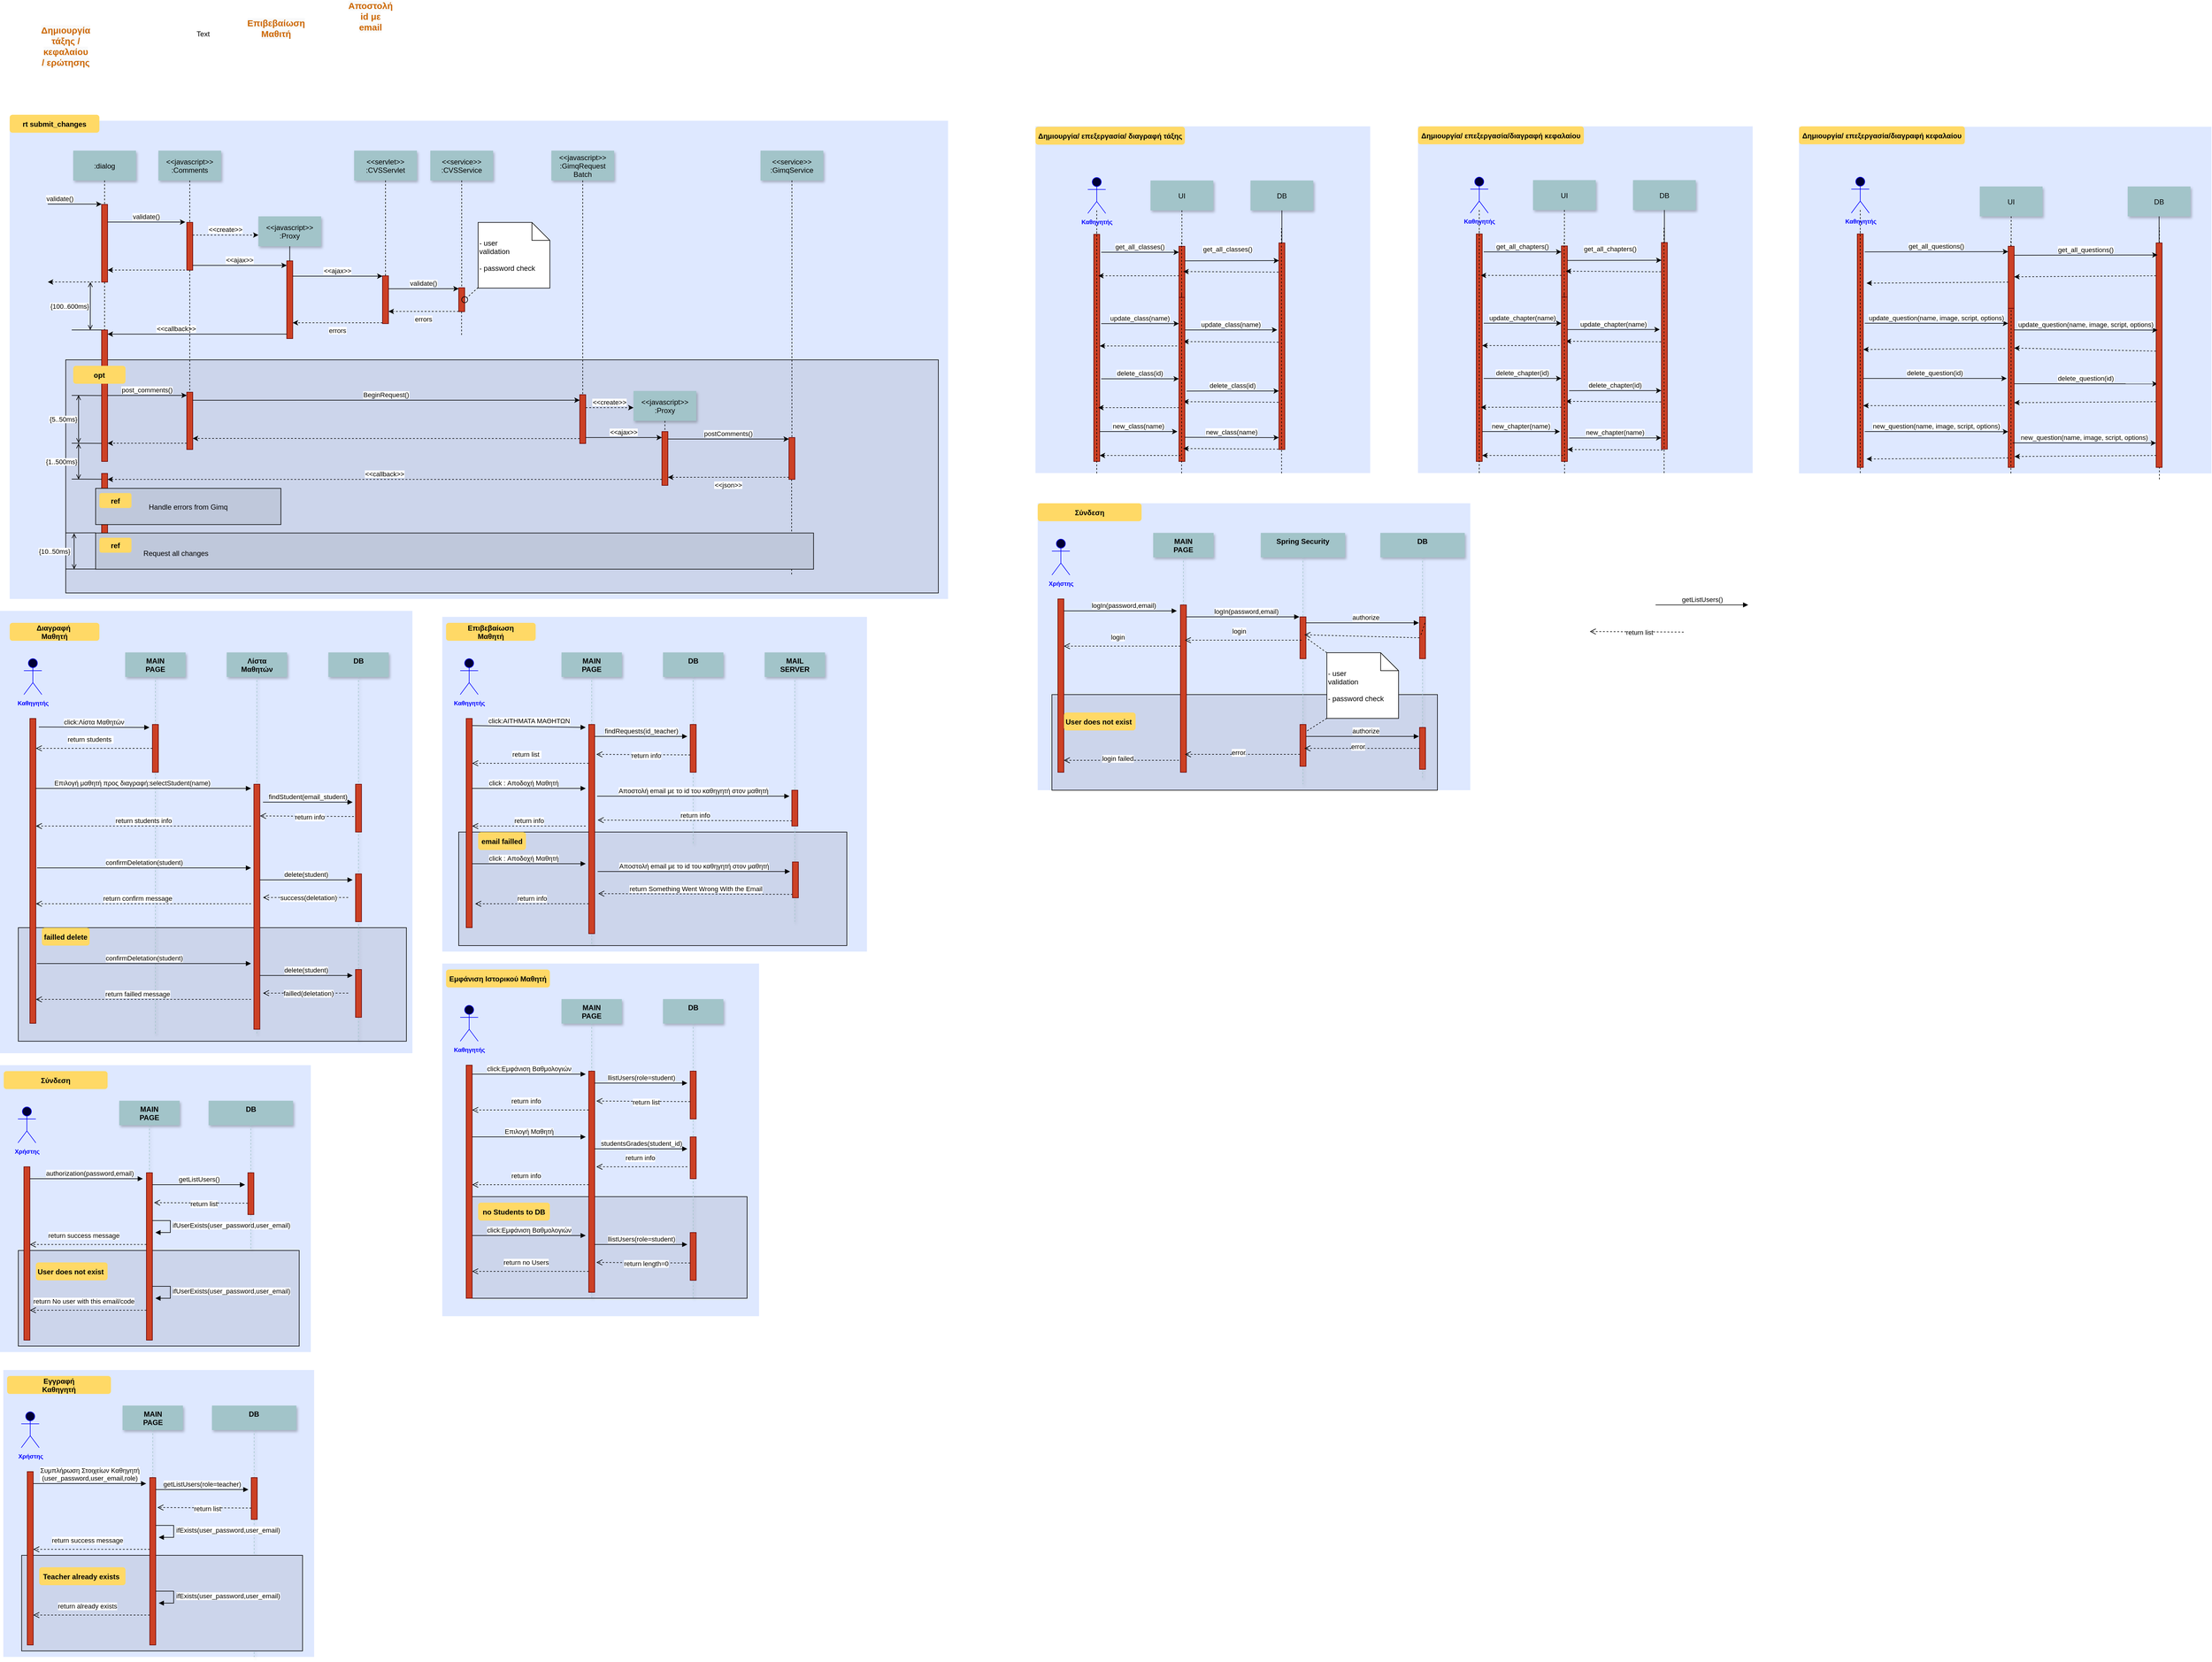 <mxfile version="16.0.0" type="github">
  <diagram name="Page-1" id="9361dd3d-8414-5efd-6122-117bd74ce7a7">
    <mxGraphModel dx="2062" dy="1154" grid="1" gridSize="10" guides="1" tooltips="1" connect="1" arrows="1" fold="1" page="0" pageScale="1.5" pageWidth="826" pageHeight="1169" background="none" math="0" shadow="0">
      <root>
        <mxCell id="0" />
        <mxCell id="1" parent="0" />
        <mxCell id="ePrmX9Pspfo6tDJ7ehUC-298" value="" style="fillColor=#DEE8FF;strokeColor=none" vertex="1" parent="1">
          <mxGeometry x="1766.25" y="650" width="723.75" height="480" as="geometry" />
        </mxCell>
        <mxCell id="ePrmX9Pspfo6tDJ7ehUC-299" value="" style="fillColor=#CCD5EB" vertex="1" parent="1">
          <mxGeometry x="1790.0" y="970" width="645" height="160" as="geometry" />
        </mxCell>
        <mxCell id="69" value="" style="fillColor=#DEE8FF;strokeColor=none" parent="1" vertex="1">
          <mxGeometry x="46.25" y="10" width="1570" height="800" as="geometry" />
        </mxCell>
        <mxCell id="20" value="" style="fillColor=#CCD5EB" parent="1" vertex="1">
          <mxGeometry x="140" y="410" width="1460" height="390" as="geometry" />
        </mxCell>
        <mxCell id="81" value="" style="edgeStyle=elbowEdgeStyle;elbow=horizontal;endArrow=none;dashed=1" parent="1" edge="1">
          <mxGeometry x="1460" y="437.894" width="100" height="100" as="geometry">
            <mxPoint x="1354.5" y="610" as="sourcePoint" />
            <mxPoint x="1354.5" y="770" as="targetPoint" />
          </mxGeometry>
        </mxCell>
        <mxCell id="2" value="" style="fillColor=#CC4125;strokeColor=#660000" parent="1" vertex="1">
          <mxGeometry x="200" y="150" width="10" height="130" as="geometry" />
        </mxCell>
        <mxCell id="3" value="validate()" style="edgeStyle=none;verticalLabelPosition=top;verticalAlign=bottom;labelPosition=left;align=right" parent="1" edge="1">
          <mxGeometry x="110" y="49.5" width="100" height="100" as="geometry">
            <mxPoint x="110" y="149.5" as="sourcePoint" />
            <mxPoint x="200" y="149.5" as="targetPoint" />
          </mxGeometry>
        </mxCell>
        <mxCell id="4" value=":dialog" style="shadow=1;fillColor=#A2C4C9;strokeColor=none" parent="1" vertex="1">
          <mxGeometry x="152.5" y="60" width="105" height="50" as="geometry" />
        </mxCell>
        <mxCell id="6" value="" style="fillColor=#CC4125;strokeColor=#660000" parent="1" vertex="1">
          <mxGeometry x="342.5" y="180" width="10" height="80" as="geometry" />
        </mxCell>
        <mxCell id="7" value="&lt;&lt;javascript&gt;&gt;&#xa;:Comments" style="shadow=1;fillColor=#A2C4C9;strokeColor=none" parent="1" vertex="1">
          <mxGeometry x="295" y="60" width="105" height="50" as="geometry" />
        </mxCell>
        <mxCell id="8" value="" style="edgeStyle=none;endArrow=none;dashed=1" parent="1" source="7" target="6" edge="1">
          <mxGeometry x="272.335" y="165" width="100" height="100" as="geometry">
            <mxPoint x="347.259" y="110" as="sourcePoint" />
            <mxPoint x="347.576" y="165" as="targetPoint" />
          </mxGeometry>
        </mxCell>
        <mxCell id="9" value="validate()" style="edgeStyle=none;verticalLabelPosition=top;verticalAlign=bottom" parent="1" edge="1">
          <mxGeometry x="220" y="92" width="100" height="100" as="geometry">
            <mxPoint x="210" y="179.5" as="sourcePoint" />
            <mxPoint x="340" y="179.5" as="targetPoint" />
          </mxGeometry>
        </mxCell>
        <mxCell id="11" value="" style="edgeStyle=none;verticalLabelPosition=top;verticalAlign=bottom;endArrow=none;startArrow=classic;dashed=1" parent="1" edge="1">
          <mxGeometry x="220" y="172.259" width="100" height="100" as="geometry">
            <mxPoint x="210" y="259.759" as="sourcePoint" />
            <mxPoint x="340" y="259.759" as="targetPoint" />
          </mxGeometry>
        </mxCell>
        <mxCell id="12" value="" style="edgeStyle=none;verticalLabelPosition=top;verticalAlign=bottom;labelPosition=left;align=right;endArrow=none;startArrow=classic;dashed=1" parent="1" edge="1">
          <mxGeometry x="110" y="179.759" width="100" height="100" as="geometry">
            <mxPoint x="110" y="279.759" as="sourcePoint" />
            <mxPoint x="200" y="279.759" as="targetPoint" />
          </mxGeometry>
        </mxCell>
        <mxCell id="13" value="&lt;&lt;create&gt;&gt;" style="edgeStyle=none;verticalLabelPosition=top;verticalAlign=bottom;dashed=1" parent="1" edge="1">
          <mxGeometry x="385.455" y="113.916" width="100" height="100" as="geometry">
            <mxPoint x="352.5" y="201.206" as="sourcePoint" />
            <mxPoint x="462.5" y="201.206" as="targetPoint" />
          </mxGeometry>
        </mxCell>
        <mxCell id="15" value="&lt;&lt;javascript&gt;&gt;&#xa;:Proxy" style="shadow=1;fillColor=#A2C4C9;strokeColor=none" parent="1" vertex="1">
          <mxGeometry x="462.284" y="170.0" width="105" height="50" as="geometry" />
        </mxCell>
        <mxCell id="16" value="" style="edgeStyle=none;endArrow=none" parent="1" source="15" target="17" edge="1">
          <mxGeometry x="437.043" y="270" width="100" height="100" as="geometry">
            <mxPoint x="514.543" y="220.0" as="sourcePoint" />
            <mxPoint x="514.543" y="240.0" as="targetPoint" />
          </mxGeometry>
        </mxCell>
        <mxCell id="17" value="" style="fillColor=#CC4125;strokeColor=#660000" parent="1" vertex="1">
          <mxGeometry x="509.784" y="244.394" width="10" height="130" as="geometry" />
        </mxCell>
        <mxCell id="19" value="&lt;&lt;ajax&gt;&gt;" style="edgeStyle=elbowEdgeStyle;elbow=vertical;verticalLabelPosition=top;verticalAlign=bottom" parent="1" source="6" target="17" edge="1">
          <mxGeometry x="350" y="290" width="100" height="100" as="geometry">
            <mxPoint x="350" y="390" as="sourcePoint" />
            <mxPoint x="450" y="290" as="targetPoint" />
          </mxGeometry>
        </mxCell>
        <mxCell id="21" value="" style="fillColor=#CC4125;strokeColor=#660000" parent="1" vertex="1">
          <mxGeometry x="670" y="269.394" width="10" height="80" as="geometry" />
        </mxCell>
        <mxCell id="22" value="&lt;&lt;servlet&gt;&gt;&#xa;:CVSServlet" style="shadow=1;fillColor=#A2C4C9;strokeColor=none" parent="1" vertex="1">
          <mxGeometry x="622.5" y="60" width="105" height="50" as="geometry" />
        </mxCell>
        <mxCell id="23" value="" style="edgeStyle=none;endArrow=none;dashed=1" parent="1" source="22" target="21" edge="1">
          <mxGeometry x="614.488" y="175.0" width="100" height="100" as="geometry">
            <mxPoint x="674.653" y="110" as="sourcePoint" />
            <mxPoint x="674.653" y="260" as="targetPoint" />
          </mxGeometry>
        </mxCell>
        <mxCell id="24" value="&lt;&lt;service&gt;&gt;&#xa;:CVSService" style="shadow=1;fillColor=#A2C4C9;strokeColor=none" parent="1" vertex="1">
          <mxGeometry x="750" y="60" width="105" height="50" as="geometry" />
        </mxCell>
        <mxCell id="25" value="" style="edgeStyle=none;endArrow=none;dashed=1" parent="1" source="24" target="26" edge="1">
          <mxGeometry x="727.335" y="165" width="100" height="100" as="geometry">
            <mxPoint x="802.259" y="110" as="sourcePoint" />
            <mxPoint x="802.576" y="165" as="targetPoint" />
          </mxGeometry>
        </mxCell>
        <mxCell id="26" value="" style="fillColor=#CC4125;strokeColor=#660000" parent="1" vertex="1">
          <mxGeometry x="797.5" y="289.394" width="10" height="40" as="geometry" />
        </mxCell>
        <mxCell id="27" value="&lt;&lt;ajax&gt;&gt;" style="edgeStyle=elbowEdgeStyle;elbow=vertical;verticalLabelPosition=top;verticalAlign=bottom" parent="1" source="17" target="21" edge="1">
          <mxGeometry x="540" y="270" width="100" height="100" as="geometry">
            <mxPoint x="540" y="370" as="sourcePoint" />
            <mxPoint x="640" y="270" as="targetPoint" />
            <Array as="points">
              <mxPoint x="590" y="270" />
            </Array>
          </mxGeometry>
        </mxCell>
        <mxCell id="28" value="errors" style="edgeStyle=elbowEdgeStyle;elbow=vertical;dashed=1;verticalLabelPosition=bottom;verticalAlign=top" parent="1" source="21" target="17" edge="1">
          <mxGeometry x="550" y="280" width="100" height="100" as="geometry">
            <mxPoint x="529.784" y="280" as="sourcePoint" />
            <mxPoint x="680" y="280" as="targetPoint" />
            <Array as="points">
              <mxPoint x="593" y="348" />
            </Array>
          </mxGeometry>
        </mxCell>
        <mxCell id="30" value="&lt;&lt;javascript&gt;&gt;&#xa;:GimqRequest&#xa;Batch" style="shadow=1;fillColor=#A2C4C9;strokeColor=none" parent="1" vertex="1">
          <mxGeometry x="952.5" y="60" width="105" height="50" as="geometry" />
        </mxCell>
        <mxCell id="33" value="" style="edgeStyle=elbowEdgeStyle;elbow=horizontal;endArrow=none;dashed=1" parent="1" source="4" target="2" edge="1">
          <mxGeometry x="230.0" y="310" width="100" height="100" as="geometry">
            <mxPoint x="230.0" y="410" as="sourcePoint" />
            <mxPoint x="330" y="310" as="targetPoint" />
          </mxGeometry>
        </mxCell>
        <mxCell id="34" value="validate()" style="edgeStyle=elbowEdgeStyle;elbow=vertical;verticalLabelPosition=top;verticalAlign=bottom" parent="1" edge="1">
          <mxGeometry x="550" y="261.736" width="100" height="100" as="geometry">
            <mxPoint x="680" y="291.13" as="sourcePoint" />
            <mxPoint x="797.5" y="291.13" as="targetPoint" />
            <Array as="points" />
          </mxGeometry>
        </mxCell>
        <mxCell id="35" value="errors" style="edgeStyle=elbowEdgeStyle;elbow=vertical;dashed=1;verticalLabelPosition=bottom;verticalAlign=top" parent="1" edge="1">
          <mxGeometry x="560" y="309.653" width="100" height="100" as="geometry">
            <mxPoint x="797.5" y="329.047" as="sourcePoint" />
            <mxPoint x="680" y="329.047" as="targetPoint" />
            <Array as="points" />
          </mxGeometry>
        </mxCell>
        <mxCell id="38" value="" style="edgeStyle=elbowEdgeStyle;elbow=horizontal;endArrow=none;dashed=1" parent="1" edge="1">
          <mxGeometry x="932.259" y="240" width="100" height="100" as="geometry">
            <mxPoint x="802.259" y="329.394" as="sourcePoint" />
            <mxPoint x="802.259" y="370" as="targetPoint" />
            <Array as="points">
              <mxPoint x="802.259" y="350" />
            </Array>
          </mxGeometry>
        </mxCell>
        <mxCell id="39" value="" style="ellipse;fillColor=none" parent="1" vertex="1">
          <mxGeometry x="802.5" y="304.394" width="10.0" height="10" as="geometry" />
        </mxCell>
        <mxCell id="40" value=" - user&#xa; validation&#xa;&#xa; - password check" style="shape=note;align=left" parent="1" vertex="1">
          <mxGeometry x="829.973" y="180.174" width="120.027" height="109.826" as="geometry" />
        </mxCell>
        <mxCell id="41" value="" style="edgeStyle=none;endArrow=none;dashed=1" parent="1" source="40" target="39" edge="1">
          <mxGeometry x="1030" y="180" width="100" height="100" as="geometry">
            <mxPoint x="1030" y="280" as="sourcePoint" />
            <mxPoint x="1130" y="180" as="targetPoint" />
          </mxGeometry>
        </mxCell>
        <mxCell id="42" value="" style="fillColor=#CC4125;strokeColor=#660000" parent="1" vertex="1">
          <mxGeometry x="200" y="360" width="10" height="220" as="geometry" />
        </mxCell>
        <mxCell id="43" value="             &lt;&lt;callback&gt;&gt;                                " style="edgeStyle=elbowEdgeStyle;elbow=vertical;dashed=0;verticalLabelPosition=top;verticalAlign=bottom;align=right" parent="1" source="17" target="42" edge="1">
          <mxGeometry x="190" y="329.759" width="100" height="100" as="geometry">
            <mxPoint x="500" y="310" as="sourcePoint" />
            <mxPoint x="220" y="370" as="targetPoint" />
            <Array as="points" />
          </mxGeometry>
        </mxCell>
        <mxCell id="44" value="" style="edgeStyle=none;dashed=1;endArrow=none" parent="1" source="2" target="42" edge="1">
          <mxGeometry x="50" y="300" width="100" height="100" as="geometry">
            <mxPoint x="50" y="400" as="sourcePoint" />
            <mxPoint x="150" y="300" as="targetPoint" />
          </mxGeometry>
        </mxCell>
        <mxCell id="46" value="" style="edgeStyle=elbowEdgeStyle;elbow=vertical;endArrow=none" parent="1" source="42" edge="1">
          <mxGeometry x="60" y="310" width="100" height="100" as="geometry">
            <mxPoint x="60" y="410" as="sourcePoint" />
            <mxPoint x="150" y="360" as="targetPoint" />
          </mxGeometry>
        </mxCell>
        <mxCell id="47" value="{100..600ms}" style="edgeStyle=elbowEdgeStyle;elbow=horizontal;startArrow=open;endArrow=open;labelPosition=left;align=right" parent="1" edge="1">
          <mxGeometry x="61.206" y="290" width="100" height="100" as="geometry">
            <mxPoint x="181.206" y="280" as="sourcePoint" />
            <mxPoint x="181.206" y="360" as="targetPoint" />
          </mxGeometry>
        </mxCell>
        <mxCell id="48" value="" style="fillColor=#CC4125;strokeColor=#660000" parent="1" vertex="1">
          <mxGeometry x="342.5" y="464.167" width="10" height="95.833" as="geometry" />
        </mxCell>
        <mxCell id="49" value="" style="fillColor=#CC4125;strokeColor=#660000" parent="1" vertex="1">
          <mxGeometry x="1000" y="468.333" width="10" height="81.667" as="geometry" />
        </mxCell>
        <mxCell id="50" value="" style="edgeStyle=none;endArrow=none;dashed=1" parent="1" source="30" target="49" edge="1">
          <mxGeometry x="956.571" y="205" width="100" height="100" as="geometry">
            <mxPoint x="1031.736" y="150" as="sourcePoint" />
            <mxPoint x="1031.736" y="329.394" as="targetPoint" />
          </mxGeometry>
        </mxCell>
        <mxCell id="51" value="post_comments()" style="edgeStyle=elbowEdgeStyle;elbow=vertical;verticalLabelPosition=top;verticalAlign=bottom" parent="1" edge="1">
          <mxGeometry x="212.5" y="469.583" width="100" height="100" as="geometry">
            <mxPoint x="210" y="469.583" as="sourcePoint" />
            <mxPoint x="342.5" y="469.583" as="targetPoint" />
            <Array as="points" />
          </mxGeometry>
        </mxCell>
        <mxCell id="52" value="" style="edgeStyle=none;endArrow=none;dashed=1" parent="1" source="6" target="48" edge="1">
          <mxGeometry x="376.571" y="339.697" width="100" height="100" as="geometry">
            <mxPoint x="451.736" y="284.697" as="sourcePoint" />
            <mxPoint x="451.736" y="464.091" as="targetPoint" />
          </mxGeometry>
        </mxCell>
        <mxCell id="53" value="BeginRequest()" style="edgeStyle=elbowEdgeStyle;elbow=vertical;verticalLabelPosition=top;verticalAlign=bottom" parent="1" edge="1">
          <mxGeometry x="530" y="436.806" width="100" height="100" as="geometry">
            <mxPoint x="352.5" y="477.569" as="sourcePoint" />
            <mxPoint x="1000" y="477.569" as="targetPoint" />
            <Array as="points" />
          </mxGeometry>
        </mxCell>
        <mxCell id="54" value="" style="edgeStyle=elbowEdgeStyle;elbow=vertical;dashed=1;verticalLabelPosition=bottom;verticalAlign=top" parent="1" edge="1">
          <mxGeometry x="530" y="549.078" width="100" height="100" as="geometry">
            <mxPoint x="1000" y="541.736" as="sourcePoint" />
            <mxPoint x="352.5" y="541.736" as="targetPoint" />
            <Array as="points" />
          </mxGeometry>
        </mxCell>
        <mxCell id="55" value="&lt;&lt;javascript&gt;&gt;&#xa;:Proxy" style="shadow=1;fillColor=#A2C4C9;strokeColor=none" parent="1" vertex="1">
          <mxGeometry x="1090" y="462.083" width="105" height="50" as="geometry" />
        </mxCell>
        <mxCell id="56" value="" style="edgeStyle=none;endArrow=none;dashed=1" parent="1" source="55" target="57" edge="1">
          <mxGeometry x="1204.071" y="380.087" width="100" height="100" as="geometry">
            <mxPoint x="1279.236" y="325.087" as="sourcePoint" />
            <mxPoint x="1350" y="445.087" as="targetPoint" />
          </mxGeometry>
        </mxCell>
        <mxCell id="57" value="" style="fillColor=#CC4125;strokeColor=#660000" parent="1" vertex="1">
          <mxGeometry x="1137.5" y="530" width="10" height="90" as="geometry" />
        </mxCell>
        <mxCell id="58" value="" style="fillColor=#CC4125;strokeColor=#660000" parent="1" vertex="1">
          <mxGeometry x="1350" y="540" width="10" height="70" as="geometry" />
        </mxCell>
        <mxCell id="60" value="&lt;&lt;create&gt;&gt;" style="edgeStyle=elbowEdgeStyle;elbow=vertical;verticalLabelPosition=top;verticalAlign=bottom;dashed=1" parent="1" source="49" target="55" edge="1">
          <mxGeometry x="901.25" y="322.5" width="100" height="100" as="geometry">
            <mxPoint x="1031.25" y="351.894" as="sourcePoint" />
            <mxPoint x="1148.75" y="351.894" as="targetPoint" />
            <Array as="points" />
          </mxGeometry>
        </mxCell>
        <mxCell id="61" value="&lt;&lt;ajax&gt;&gt;" style="edgeStyle=elbowEdgeStyle;elbow=vertical;verticalLabelPosition=top;verticalAlign=bottom" parent="1" source="49" target="57" edge="1">
          <mxGeometry x="1065" y="359.5" width="100" height="100" as="geometry">
            <mxPoint x="1044.784" y="359.5" as="sourcePoint" />
            <mxPoint x="1195" y="359.5" as="targetPoint" />
            <Array as="points" />
          </mxGeometry>
        </mxCell>
        <mxCell id="62" value="postComments()" style="edgeStyle=elbowEdgeStyle;elbow=vertical;verticalLabelPosition=top;verticalAlign=bottom" parent="1" edge="1">
          <mxGeometry x="1225" y="309.5" width="100" height="100" as="geometry">
            <mxPoint x="1147.5" y="542.5" as="sourcePoint" />
            <mxPoint x="1350" y="542.5" as="targetPoint" />
            <Array as="points" />
          </mxGeometry>
        </mxCell>
        <mxCell id="63" value="&lt;&lt;json&gt;&gt;" style="edgeStyle=elbowEdgeStyle;elbow=vertical;dashed=1;verticalLabelPosition=bottom;verticalAlign=top" parent="1" edge="1">
          <mxGeometry x="1075" y="396" width="100" height="100" as="geometry">
            <mxPoint x="1350" y="606.5" as="sourcePoint" />
            <mxPoint x="1147.5" y="606.5" as="targetPoint" />
            <Array as="points" />
          </mxGeometry>
        </mxCell>
        <mxCell id="64" value="&lt;&lt;service&gt;&gt;&#xa;:GimqService" style="shadow=1;fillColor=#A2C4C9;strokeColor=none" parent="1" vertex="1">
          <mxGeometry x="1302.5" y="60" width="105" height="50" as="geometry" />
        </mxCell>
        <mxCell id="65" value="" style="edgeStyle=none;endArrow=none;dashed=1" parent="1" source="64" target="58" edge="1">
          <mxGeometry x="1174.071" y="210" width="100" height="100" as="geometry">
            <mxPoint x="1222.5" y="115" as="sourcePoint" />
            <mxPoint x="1222.5" y="445" as="targetPoint" />
          </mxGeometry>
        </mxCell>
        <mxCell id="66" value="" style="fillColor=#CC4125;strokeColor=#660000" parent="1" vertex="1">
          <mxGeometry x="200" y="600" width="10" height="130" as="geometry" />
        </mxCell>
        <mxCell id="67" value="" style="edgeStyle=elbowEdgeStyle;elbow=vertical;dashed=1;verticalLabelPosition=bottom;verticalAlign=top" parent="1" edge="1">
          <mxGeometry x="507.5" y="664.342" width="100" height="100" as="geometry">
            <mxPoint x="342.5" y="549.5" as="sourcePoint" />
            <mxPoint x="210" y="549.5" as="targetPoint" />
            <Array as="points" />
          </mxGeometry>
        </mxCell>
        <mxCell id="68" value="&lt;&lt;callback&gt;&gt;" style="edgeStyle=elbowEdgeStyle;elbow=vertical;dashed=1;verticalLabelPosition=bottom;verticalAlign=bottom" parent="1" source="57" target="66" edge="1">
          <mxGeometry x="540" y="559.078" width="100" height="100" as="geometry">
            <mxPoint x="1010" y="551.736" as="sourcePoint" />
            <mxPoint x="362.5" y="551.736" as="targetPoint" />
            <Array as="points" />
          </mxGeometry>
        </mxCell>
        <mxCell id="71" value="rt submit_changes" style="rounded=1;fontStyle=1;fillColor=#FFD966;strokeColor=none" parent="1" vertex="1">
          <mxGeometry x="46.25" width="150" height="30" as="geometry" />
        </mxCell>
        <mxCell id="72" value="opt" style="rounded=1;fontStyle=1;fillColor=#FFD966;strokeColor=none" parent="1" vertex="1">
          <mxGeometry x="152.5" y="420" width="87.5" height="30" as="geometry" />
        </mxCell>
        <mxCell id="74" value="Handle errors from Gimq" style="fillColor=#BFC8DB" parent="1" vertex="1">
          <mxGeometry x="190" y="625" width="310" height="60.556" as="geometry" />
        </mxCell>
        <mxCell id="75" value="ref" style="rounded=1;fontStyle=1;fillColor=#FFD966;strokeColor=none" parent="1" vertex="1">
          <mxGeometry x="196.25" y="632.894" width="53.75" height="25" as="geometry" />
        </mxCell>
        <mxCell id="76" value="" style="align=left;fillColor=#BFC8DB" parent="1" vertex="1">
          <mxGeometry x="190.0" y="699.722" width="1201.194" height="60.556" as="geometry" />
        </mxCell>
        <mxCell id="77" value="ref" style="rounded=1;fontStyle=1;fillColor=#FFD966;strokeColor=none" parent="1" vertex="1">
          <mxGeometry x="196.25" y="707.616" width="53.75" height="25" as="geometry" />
        </mxCell>
        <mxCell id="78" value="Request all changes" style="text;align=left" parent="1" vertex="1">
          <mxGeometry x="268.056" y="720.116" width="351.806" height="26" as="geometry" />
        </mxCell>
        <mxCell id="82" value="" style="edgeStyle=elbowEdgeStyle;elbow=vertical;endArrow=none" parent="1" edge="1">
          <mxGeometry x="60.0" y="419.711" width="100" height="100" as="geometry">
            <mxPoint x="200" y="469.711" as="sourcePoint" />
            <mxPoint x="150.0" y="469.711" as="targetPoint" />
          </mxGeometry>
        </mxCell>
        <mxCell id="83" value="" style="edgeStyle=elbowEdgeStyle;elbow=vertical;endArrow=none" parent="1" edge="1">
          <mxGeometry x="60" y="499.711" width="100" height="100" as="geometry">
            <mxPoint x="200.0" y="549.711" as="sourcePoint" />
            <mxPoint x="150" y="549.711" as="targetPoint" />
          </mxGeometry>
        </mxCell>
        <mxCell id="84" value="" style="edgeStyle=elbowEdgeStyle;elbow=vertical;endArrow=none" parent="1" edge="1">
          <mxGeometry x="60.0" y="559.711" width="100" height="100" as="geometry">
            <mxPoint x="200" y="609.711" as="sourcePoint" />
            <mxPoint x="150.0" y="609.711" as="targetPoint" />
          </mxGeometry>
        </mxCell>
        <mxCell id="85" value="" style="edgeStyle=elbowEdgeStyle;elbow=vertical;endArrow=none" parent="1" edge="1">
          <mxGeometry x="50.0" y="649.433" width="100" height="100" as="geometry">
            <mxPoint x="190.0" y="699.433" as="sourcePoint" />
            <mxPoint x="140" y="699.433" as="targetPoint" />
          </mxGeometry>
        </mxCell>
        <mxCell id="86" value="" style="edgeStyle=elbowEdgeStyle;elbow=vertical;endArrow=none" parent="1" edge="1">
          <mxGeometry x="50.0" y="709.988" width="100" height="100" as="geometry">
            <mxPoint x="190.0" y="759.988" as="sourcePoint" />
            <mxPoint x="140.0" y="759.988" as="targetPoint" />
          </mxGeometry>
        </mxCell>
        <mxCell id="87" value="{5..50ms}" style="edgeStyle=elbowEdgeStyle;elbow=horizontal;startArrow=open;endArrow=open;labelPosition=left;align=right" parent="1" edge="1">
          <mxGeometry x="41.447" y="479.167" width="100" height="100" as="geometry">
            <mxPoint x="161.447" y="469.167" as="sourcePoint" />
            <mxPoint x="161.447" y="549.167" as="targetPoint" />
          </mxGeometry>
        </mxCell>
        <mxCell id="88" value="{1..500ms}" style="edgeStyle=elbowEdgeStyle;elbow=horizontal;startArrow=open;endArrow=open;labelPosition=left;align=right" parent="1" edge="1">
          <mxGeometry x="42.894" y="560" width="100" height="100" as="geometry">
            <mxPoint x="161.447" y="550" as="sourcePoint" />
            <mxPoint x="161.447" y="610" as="targetPoint" />
          </mxGeometry>
        </mxCell>
        <mxCell id="89" value="{10..50ms}" style="edgeStyle=elbowEdgeStyle;elbow=horizontal;startArrow=open;endArrow=open;labelPosition=left;align=right" parent="1" edge="1">
          <mxGeometry width="100" height="100" as="geometry">
            <mxPoint x="153.947" y="700.278" as="sourcePoint" />
            <mxPoint x="153.947" y="760.278" as="targetPoint" />
            <mxPoint x="-4.236" y="-0.278" as="offset" />
          </mxGeometry>
        </mxCell>
        <mxCell id="21b5UhgwRr3e1awjRe3y-89" value="" style="fillColor=#DEE8FF;strokeColor=none" vertex="1" parent="1">
          <mxGeometry x="30" y="830" width="690" height="740" as="geometry" />
        </mxCell>
        <mxCell id="cZUhsvotqpzRZcyKxM3E-89" value="&lt;b style=&quot;color: rgb(204 , 102 , 0) ; font-size: 15px ; background-color: rgb(248 , 249 , 250)&quot;&gt;Δημιουργία&lt;br&gt;τάξης / κεφαλαίου / ερώτησης&lt;/b&gt;" style="text;html=1;strokeColor=none;fillColor=none;align=center;verticalAlign=middle;whiteSpace=wrap;rounded=0;" parent="1" vertex="1">
          <mxGeometry x="110" y="-130" width="60" height="30" as="geometry" />
        </mxCell>
        <mxCell id="cZUhsvotqpzRZcyKxM3E-90" value="&lt;b style=&quot;color: rgb(204 , 102 , 0) ; font-size: 15px ; background-color: rgb(248 , 249 , 250)&quot;&gt;Αποστολή id με email&lt;/b&gt;" style="text;html=1;strokeColor=none;fillColor=none;align=center;verticalAlign=middle;whiteSpace=wrap;rounded=0;" parent="1" vertex="1">
          <mxGeometry x="619.86" y="-180" width="60" height="30" as="geometry" />
        </mxCell>
        <mxCell id="cZUhsvotqpzRZcyKxM3E-91" value="&lt;b style=&quot;color: rgb(204 , 102 , 0) ; font-size: 15px ; background-color: rgb(248 , 249 , 250)&quot;&gt;Επιβεβαίωση Μαθιτή&lt;/b&gt;" style="text;html=1;strokeColor=none;fillColor=none;align=center;verticalAlign=middle;whiteSpace=wrap;rounded=0;" parent="1" vertex="1">
          <mxGeometry x="462.28" y="-160" width="60" height="30" as="geometry" />
        </mxCell>
        <mxCell id="cZUhsvotqpzRZcyKxM3E-92" value="Text" style="text;html=1;strokeColor=none;fillColor=none;align=center;verticalAlign=middle;whiteSpace=wrap;rounded=0;" parent="1" vertex="1">
          <mxGeometry x="340" y="-150" width="60" height="30" as="geometry" />
        </mxCell>
        <mxCell id="ePrmX9Pspfo6tDJ7ehUC-173" value="" style="fillColor=#DEE8FF;strokeColor=none" vertex="1" parent="1">
          <mxGeometry x="1762.5" y="19.39" width="560" height="580" as="geometry" />
        </mxCell>
        <mxCell id="21b5UhgwRr3e1awjRe3y-126" value="" style="fillColor=#CCD5EB" vertex="1" parent="1">
          <mxGeometry x="60.6" y="1360" width="649.4" height="190" as="geometry" />
        </mxCell>
        <mxCell id="ePrmX9Pspfo6tDJ7ehUC-174" value="" style="fillColor=#CC4125;strokeColor=#660000" vertex="1" parent="1">
          <mxGeometry x="1860" y="200" width="10" height="380" as="geometry" />
        </mxCell>
        <mxCell id="21b5UhgwRr3e1awjRe3y-127" value="Διαγραφή &#xa;Μαθητή" style="rounded=1;fontStyle=1;fillColor=#FFD966;strokeColor=none" vertex="1" parent="1">
          <mxGeometry x="46.25" y="850" width="150" height="30" as="geometry" />
        </mxCell>
        <mxCell id="ePrmX9Pspfo6tDJ7ehUC-175" value="" style="fillColor=#CC4125;strokeColor=#660000" vertex="1" parent="1">
          <mxGeometry x="2002.5" y="220" width="10" height="85.61" as="geometry" />
        </mxCell>
        <mxCell id="21b5UhgwRr3e1awjRe3y-128" value="" style="fillColor=#CC4125;strokeColor=#660000" vertex="1" parent="1">
          <mxGeometry x="80" y="1010" width="10" height="510" as="geometry" />
        </mxCell>
        <mxCell id="ePrmX9Pspfo6tDJ7ehUC-176" value="UI" style="shadow=1;fillColor=#A2C4C9;strokeColor=none" vertex="1" parent="1">
          <mxGeometry x="1955" y="110" width="105" height="50" as="geometry" />
        </mxCell>
        <mxCell id="21b5UhgwRr3e1awjRe3y-129" value="&lt;font size=&quot;1&quot;&gt;&lt;b&gt;Καθηγητής&lt;/b&gt;&lt;/font&gt;" style="shape=umlActor;verticalLabelPosition=bottom;verticalAlign=top;html=1;fontColor=#0000FF;labelBorderColor=none;strokeColor=#0000FF;fillColor=#000033;" vertex="1" parent="1">
          <mxGeometry x="70" y="910" width="30" height="60" as="geometry" />
        </mxCell>
        <mxCell id="ePrmX9Pspfo6tDJ7ehUC-177" value="" style="edgeStyle=none;endArrow=none;dashed=1" edge="1" parent="1" source="ePrmX9Pspfo6tDJ7ehUC-176" target="ePrmX9Pspfo6tDJ7ehUC-175">
          <mxGeometry x="1932.335" y="215" width="100" height="100" as="geometry">
            <mxPoint x="2007.259" y="160" as="sourcePoint" />
            <mxPoint x="2007.576" y="215" as="targetPoint" />
          </mxGeometry>
        </mxCell>
        <mxCell id="21b5UhgwRr3e1awjRe3y-130" value="&lt;b&gt;MAIN&lt;br&gt;PAGE&lt;br&gt;&lt;/b&gt;" style="shape=umlLifeline;perimeter=lifelinePerimeter;whiteSpace=wrap;html=1;container=1;collapsible=0;recursiveResize=0;outlineConnect=0;verticalAlign=top;strokeColor=#A2C4C9;fillColor=#A2C4C9;align=center;shadow=1;" vertex="1" parent="1">
          <mxGeometry x="240" y="900" width="100" height="640" as="geometry" />
        </mxCell>
        <mxCell id="21b5UhgwRr3e1awjRe3y-131" value="" style="fillColor=#CC4125;strokeColor=#660000" vertex="1" parent="21b5UhgwRr3e1awjRe3y-130">
          <mxGeometry x="45" y="120" width="10" height="80" as="geometry" />
        </mxCell>
        <mxCell id="21b5UhgwRr3e1awjRe3y-132" value="Επιλογή μαθητή προς διαγραφή:selectStudent(name)" style="html=1;verticalAlign=bottom;endArrow=block;" edge="1" parent="21b5UhgwRr3e1awjRe3y-130">
          <mxGeometry x="-0.11" width="80" relative="1" as="geometry">
            <mxPoint x="-150.5" y="227" as="sourcePoint" />
            <mxPoint x="210" y="227" as="targetPoint" />
            <mxPoint x="1" as="offset" />
          </mxGeometry>
        </mxCell>
        <mxCell id="ePrmX9Pspfo6tDJ7ehUC-179" value="" style="edgeStyle=none;verticalLabelPosition=top;verticalAlign=bottom;endArrow=none;startArrow=classic;dashed=1;" edge="1" parent="1">
          <mxGeometry x="1882.5" y="211.649" width="100" height="100" as="geometry">
            <mxPoint x="1867.5" y="269.39" as="sourcePoint" />
            <mxPoint x="2002.5" y="269.39" as="targetPoint" />
          </mxGeometry>
        </mxCell>
        <mxCell id="21b5UhgwRr3e1awjRe3y-133" value="click:Λίστα Μαθητών" style="html=1;verticalAlign=bottom;endArrow=block;exitX=1.5;exitY=0.028;exitDx=0;exitDy=0;exitPerimeter=0;" edge="1" parent="1" source="21b5UhgwRr3e1awjRe3y-128">
          <mxGeometry relative="1" as="geometry">
            <mxPoint x="200" y="1100" as="sourcePoint" />
            <mxPoint x="280" y="1025" as="targetPoint" />
          </mxGeometry>
        </mxCell>
        <mxCell id="ePrmX9Pspfo6tDJ7ehUC-181" value="DB" style="shadow=1;fillColor=#A2C4C9;strokeColor=none" vertex="1" parent="1">
          <mxGeometry x="2122.284" y="110" width="105" height="50" as="geometry" />
        </mxCell>
        <mxCell id="21b5UhgwRr3e1awjRe3y-134" value="" style="html=1;verticalAlign=bottom;endArrow=open;dashed=1;endSize=8;exitX=0;exitY=0.5;exitDx=0;exitDy=0;entryX=1;entryY=0.098;entryDx=0;entryDy=0;entryPerimeter=0;" edge="1" parent="1" source="21b5UhgwRr3e1awjRe3y-131" target="21b5UhgwRr3e1awjRe3y-128">
          <mxGeometry x="0.267" relative="1" as="geometry">
            <mxPoint x="-426.0" y="1190" as="targetPoint" />
            <mxPoint x="130" y="1190" as="sourcePoint" />
            <Array as="points" />
            <mxPoint as="offset" />
          </mxGeometry>
        </mxCell>
        <mxCell id="21b5UhgwRr3e1awjRe3y-135" value="return students&amp;nbsp;" style="edgeLabel;html=1;align=center;verticalAlign=middle;resizable=0;points=[];" connectable="0" vertex="1" parent="21b5UhgwRr3e1awjRe3y-134">
          <mxGeometry x="0.221" y="-1" relative="1" as="geometry">
            <mxPoint x="15" y="-14" as="offset" />
          </mxGeometry>
        </mxCell>
        <mxCell id="ePrmX9Pspfo6tDJ7ehUC-182" value="" style="edgeStyle=none;endArrow=none;entryX=0.5;entryY=0;entryDx=0;entryDy=0;" edge="1" parent="1" source="ePrmX9Pspfo6tDJ7ehUC-181" target="ePrmX9Pspfo6tDJ7ehUC-194">
          <mxGeometry x="2097.043" y="320" width="100" height="100" as="geometry">
            <mxPoint x="2174.543" y="270" as="sourcePoint" />
            <mxPoint x="2174.784" y="200.004" as="targetPoint" />
          </mxGeometry>
        </mxCell>
        <mxCell id="21b5UhgwRr3e1awjRe3y-136" value="&lt;b&gt;Λίστα&lt;br&gt;Μαθητών&lt;br&gt;&lt;/b&gt;" style="shape=umlLifeline;perimeter=lifelinePerimeter;whiteSpace=wrap;html=1;container=1;collapsible=0;recursiveResize=0;outlineConnect=0;verticalAlign=top;strokeColor=#A2C4C9;fillColor=#A2C4C9;align=center;shadow=1;" vertex="1" parent="1">
          <mxGeometry x="409.78" y="900" width="100" height="640" as="geometry" />
        </mxCell>
        <mxCell id="21b5UhgwRr3e1awjRe3y-137" value="" style="fillColor=#CC4125;strokeColor=#660000" vertex="1" parent="21b5UhgwRr3e1awjRe3y-136">
          <mxGeometry x="45" y="220" width="10" height="410" as="geometry" />
        </mxCell>
        <mxCell id="21b5UhgwRr3e1awjRe3y-138" value="delete(student)" style="html=1;verticalAlign=bottom;endArrow=block;exitX=1.054;exitY=0.755;exitDx=0;exitDy=0;exitPerimeter=0;" edge="1" parent="21b5UhgwRr3e1awjRe3y-136">
          <mxGeometry width="80" relative="1" as="geometry">
            <mxPoint x="55" y="380" as="sourcePoint" />
            <mxPoint x="210.22" y="380" as="targetPoint" />
          </mxGeometry>
        </mxCell>
        <mxCell id="ePrmX9Pspfo6tDJ7ehUC-186" value="" style="edgeStyle=elbowEdgeStyle;elbow=horizontal;endArrow=none;dashed=1" edge="1" parent="1" target="ePrmX9Pspfo6tDJ7ehUC-174">
          <mxGeometry x="1890" y="360" width="100" height="100" as="geometry">
            <mxPoint x="1865" y="160" as="sourcePoint" />
            <mxPoint x="1990" y="360" as="targetPoint" />
          </mxGeometry>
        </mxCell>
        <mxCell id="21b5UhgwRr3e1awjRe3y-139" value="&lt;b&gt;DB&lt;br&gt;&lt;/b&gt;" style="shape=umlLifeline;perimeter=lifelinePerimeter;whiteSpace=wrap;html=1;container=1;collapsible=0;recursiveResize=0;outlineConnect=0;verticalAlign=top;strokeColor=#A2C4C9;fillColor=#A2C4C9;align=center;shadow=1;" vertex="1" parent="1">
          <mxGeometry x="579.86" y="900" width="100" height="650" as="geometry" />
        </mxCell>
        <mxCell id="21b5UhgwRr3e1awjRe3y-140" value="" style="fillColor=#CC4125;strokeColor=#660000" vertex="1" parent="21b5UhgwRr3e1awjRe3y-139">
          <mxGeometry x="45" y="220" width="10" height="80" as="geometry" />
        </mxCell>
        <mxCell id="21b5UhgwRr3e1awjRe3y-141" value="" style="fillColor=#CC4125;strokeColor=#660000" vertex="1" parent="21b5UhgwRr3e1awjRe3y-139">
          <mxGeometry x="45" y="369.99" width="10" height="80" as="geometry" />
        </mxCell>
        <mxCell id="21b5UhgwRr3e1awjRe3y-142" value="success(deletation)" style="html=1;verticalAlign=bottom;endArrow=open;dashed=1;endSize=8;" edge="1" parent="21b5UhgwRr3e1awjRe3y-139">
          <mxGeometry x="-0.061" y="10" relative="1" as="geometry">
            <mxPoint x="-109.864" y="409.49" as="targetPoint" />
            <mxPoint x="32.68" y="409.49" as="sourcePoint" />
            <Array as="points" />
            <mxPoint as="offset" />
          </mxGeometry>
        </mxCell>
        <mxCell id="21b5UhgwRr3e1awjRe3y-143" value="delete(student)" style="html=1;verticalAlign=bottom;endArrow=block;exitX=1.054;exitY=0.755;exitDx=0;exitDy=0;exitPerimeter=0;" edge="1" parent="21b5UhgwRr3e1awjRe3y-139">
          <mxGeometry width="80" relative="1" as="geometry">
            <mxPoint x="-115.08" y="540" as="sourcePoint" />
            <mxPoint x="40.14" y="540" as="targetPoint" />
          </mxGeometry>
        </mxCell>
        <mxCell id="21b5UhgwRr3e1awjRe3y-144" value="" style="fillColor=#CC4125;strokeColor=#660000" vertex="1" parent="21b5UhgwRr3e1awjRe3y-139">
          <mxGeometry x="45" y="529.99" width="10" height="80" as="geometry" />
        </mxCell>
        <mxCell id="21b5UhgwRr3e1awjRe3y-145" value="failled(deletation)" style="html=1;verticalAlign=bottom;endArrow=open;dashed=1;endSize=8;" edge="1" parent="21b5UhgwRr3e1awjRe3y-139">
          <mxGeometry x="-0.061" y="10" relative="1" as="geometry">
            <mxPoint x="-109.864" y="569.49" as="targetPoint" />
            <mxPoint x="32.68" y="569.49" as="sourcePoint" />
            <Array as="points" />
            <mxPoint as="offset" />
          </mxGeometry>
        </mxCell>
        <mxCell id="21b5UhgwRr3e1awjRe3y-146" value="confirmDeletation(student)" style="html=1;verticalAlign=bottom;endArrow=block;" edge="1" parent="21b5UhgwRr3e1awjRe3y-139">
          <mxGeometry width="80" relative="1" as="geometry">
            <mxPoint x="-487.9" y="520.0" as="sourcePoint" />
            <mxPoint x="-129.86" y="520" as="targetPoint" />
          </mxGeometry>
        </mxCell>
        <mxCell id="21b5UhgwRr3e1awjRe3y-147" value="return failled message" style="html=1;verticalAlign=bottom;endArrow=open;dashed=1;endSize=8;" edge="1" parent="21b5UhgwRr3e1awjRe3y-139">
          <mxGeometry x="0.056" relative="1" as="geometry">
            <mxPoint x="-489.86" y="579.99" as="targetPoint" />
            <mxPoint x="-129.86" y="580" as="sourcePoint" />
            <Array as="points" />
            <mxPoint as="offset" />
          </mxGeometry>
        </mxCell>
        <mxCell id="ePrmX9Pspfo6tDJ7ehUC-188" value="" style="edgeStyle=none;dashed=1;endArrow=none" edge="1" parent="1">
          <mxGeometry x="1710" y="350" width="100" height="100" as="geometry">
            <mxPoint x="1865" y="600" as="sourcePoint" />
            <mxPoint x="1865" y="190" as="targetPoint" />
          </mxGeometry>
        </mxCell>
        <mxCell id="21b5UhgwRr3e1awjRe3y-148" value="findStudent(email_student)" style="html=1;verticalAlign=bottom;endArrow=block;" edge="1" parent="1">
          <mxGeometry width="80" relative="1" as="geometry">
            <mxPoint x="470" y="1150" as="sourcePoint" />
            <mxPoint x="620" y="1150" as="targetPoint" />
          </mxGeometry>
        </mxCell>
        <mxCell id="ePrmX9Pspfo6tDJ7ehUC-190" value="Δημιουργία/ επεξεργασία/ διαγραφή τάξης" style="rounded=1;fontStyle=1;fillColor=#FFD966;strokeColor=none" vertex="1" parent="1">
          <mxGeometry x="1762.5" y="20" width="250" height="30" as="geometry" />
        </mxCell>
        <mxCell id="21b5UhgwRr3e1awjRe3y-149" value="return info" style="html=1;verticalAlign=bottom;endArrow=open;dashed=1;endSize=8;entryX=1.022;entryY=0.613;entryDx=0;entryDy=0;entryPerimeter=0;" edge="1" parent="1">
          <mxGeometry x="-0.061" y="10" relative="1" as="geometry">
            <mxPoint x="465" y="1173.04" as="targetPoint" />
            <mxPoint x="622" y="1174" as="sourcePoint" />
            <Array as="points" />
            <mxPoint as="offset" />
          </mxGeometry>
        </mxCell>
        <mxCell id="21b5UhgwRr3e1awjRe3y-150" value="return&amp;nbsp;students info" style="html=1;verticalAlign=bottom;endArrow=open;dashed=1;endSize=8;" edge="1" parent="1">
          <mxGeometry relative="1" as="geometry">
            <mxPoint x="90.0" y="1190.0" as="targetPoint" />
            <mxPoint x="450" y="1190" as="sourcePoint" />
            <Array as="points" />
            <mxPoint as="offset" />
          </mxGeometry>
        </mxCell>
        <mxCell id="ePrmX9Pspfo6tDJ7ehUC-194" value="" style="fillColor=#CC4125;strokeColor=#660000" vertex="1" parent="1">
          <mxGeometry x="2169.78" y="214.39" width="10" height="345.61" as="geometry" />
        </mxCell>
        <mxCell id="21b5UhgwRr3e1awjRe3y-151" value="confirmDeletation(student)" style="html=1;verticalAlign=bottom;endArrow=block;" edge="1" parent="1">
          <mxGeometry width="80" relative="1" as="geometry">
            <mxPoint x="91.96" y="1260.0" as="sourcePoint" />
            <mxPoint x="450" y="1260" as="targetPoint" />
          </mxGeometry>
        </mxCell>
        <mxCell id="ePrmX9Pspfo6tDJ7ehUC-196" value="" style="edgeStyle=none;dashed=1;endArrow=none;startArrow=none;" edge="1" parent="1" source="ePrmX9Pspfo6tDJ7ehUC-198">
          <mxGeometry x="1852" y="320" width="100" height="100" as="geometry">
            <mxPoint x="2007" y="300" as="sourcePoint" />
            <mxPoint x="2007" y="380" as="targetPoint" />
          </mxGeometry>
        </mxCell>
        <mxCell id="21b5UhgwRr3e1awjRe3y-152" value="return confirm message" style="html=1;verticalAlign=bottom;endArrow=open;dashed=1;endSize=8;" edge="1" parent="1">
          <mxGeometry x="0.056" relative="1" as="geometry">
            <mxPoint x="90" y="1319.99" as="targetPoint" />
            <mxPoint x="450" y="1320" as="sourcePoint" />
            <Array as="points" />
            <mxPoint as="offset" />
          </mxGeometry>
        </mxCell>
        <mxCell id="ePrmX9Pspfo6tDJ7ehUC-197" value="get_all_classes()" style="edgeStyle=none;verticalLabelPosition=top;verticalAlign=bottom;" edge="1" parent="1">
          <mxGeometry x="140" y="-95.61" width="100" height="100" as="geometry">
            <mxPoint x="2012.5" y="244.39" as="sourcePoint" />
            <mxPoint x="2170" y="244" as="targetPoint" />
            <mxPoint x="-7" y="-10" as="offset" />
          </mxGeometry>
        </mxCell>
        <mxCell id="21b5UhgwRr3e1awjRe3y-153" value="failled delete" style="rounded=1;fontStyle=1;fillColor=#FFD966;strokeColor=none" vertex="1" parent="1">
          <mxGeometry x="100" y="1360" width="80" height="30" as="geometry" />
        </mxCell>
        <mxCell id="ePrmX9Pspfo6tDJ7ehUC-199" value="get_all_classes()" style="edgeStyle=none;verticalLabelPosition=top;verticalAlign=bottom" edge="1" parent="1">
          <mxGeometry x="1882.5" y="142.5" width="100" height="100" as="geometry">
            <mxPoint x="1872.5" y="230" as="sourcePoint" />
            <mxPoint x="2002.5" y="230" as="targetPoint" />
          </mxGeometry>
        </mxCell>
        <mxCell id="21b5UhgwRr3e1awjRe3y-154" value="" style="fillColor=#DEE8FF;strokeColor=none" vertex="1" parent="1">
          <mxGeometry x="770" y="840" width="710.6" height="560" as="geometry" />
        </mxCell>
        <mxCell id="21b5UhgwRr3e1awjRe3y-195" value="" style="fillColor=#CCD5EB" vertex="1" parent="1">
          <mxGeometry x="797.5" y="1200" width="649.4" height="190" as="geometry" />
        </mxCell>
        <mxCell id="ePrmX9Pspfo6tDJ7ehUC-200" value="update_class(name)" style="edgeStyle=none;verticalLabelPosition=top;verticalAlign=bottom" edge="1" parent="1">
          <mxGeometry x="1882.5" y="261.89" width="100" height="100" as="geometry">
            <mxPoint x="1872.5" y="349.39" as="sourcePoint" />
            <mxPoint x="2002.5" y="349.39" as="targetPoint" />
          </mxGeometry>
        </mxCell>
        <mxCell id="21b5UhgwRr3e1awjRe3y-196" value="Επιβεβαίωση&#xa;Μαθητή" style="rounded=1;fontStyle=1;fillColor=#FFD966;strokeColor=none" vertex="1" parent="1">
          <mxGeometry x="776.25" y="850" width="150" height="30" as="geometry" />
        </mxCell>
        <mxCell id="21b5UhgwRr3e1awjRe3y-197" value="" style="fillColor=#CC4125;strokeColor=#660000" vertex="1" parent="1">
          <mxGeometry x="810" y="1010" width="10" height="350" as="geometry" />
        </mxCell>
        <mxCell id="21b5UhgwRr3e1awjRe3y-198" value="&lt;font size=&quot;1&quot;&gt;&lt;b&gt;Καθηγητής&lt;/b&gt;&lt;/font&gt;" style="shape=umlActor;verticalLabelPosition=bottom;verticalAlign=top;html=1;fontColor=#0000FF;labelBorderColor=none;strokeColor=#0000FF;fillColor=#000033;" vertex="1" parent="1">
          <mxGeometry x="800" y="910" width="30" height="60" as="geometry" />
        </mxCell>
        <mxCell id="21b5UhgwRr3e1awjRe3y-199" value="&lt;b&gt;MAIN&lt;br&gt;PAGE&lt;br&gt;&lt;/b&gt;" style="shape=umlLifeline;perimeter=lifelinePerimeter;whiteSpace=wrap;html=1;container=1;collapsible=0;recursiveResize=0;outlineConnect=0;verticalAlign=top;strokeColor=#A2C4C9;fillColor=#A2C4C9;align=center;shadow=1;" vertex="1" parent="1">
          <mxGeometry x="970" y="900" width="100" height="490" as="geometry" />
        </mxCell>
        <mxCell id="21b5UhgwRr3e1awjRe3y-200" value="" style="fillColor=#CC4125;strokeColor=#660000" vertex="1" parent="21b5UhgwRr3e1awjRe3y-199">
          <mxGeometry x="45" y="120" width="10" height="350" as="geometry" />
        </mxCell>
        <mxCell id="21b5UhgwRr3e1awjRe3y-201" value="click : Αποδοχή Μαθητή" style="html=1;verticalAlign=bottom;endArrow=block;" edge="1" parent="21b5UhgwRr3e1awjRe3y-199">
          <mxGeometry x="-0.11" width="80" relative="1" as="geometry">
            <mxPoint x="-150.5" y="227" as="sourcePoint" />
            <mxPoint x="40" y="227" as="targetPoint" />
            <mxPoint x="1" as="offset" />
          </mxGeometry>
        </mxCell>
        <mxCell id="21b5UhgwRr3e1awjRe3y-202" value="findRequests(id_teacher)" style="html=1;verticalAlign=bottom;endArrow=block;" edge="1" parent="21b5UhgwRr3e1awjRe3y-199">
          <mxGeometry width="80" relative="1" as="geometry">
            <mxPoint x="55" y="140" as="sourcePoint" />
            <mxPoint x="210" y="140" as="targetPoint" />
          </mxGeometry>
        </mxCell>
        <mxCell id="21b5UhgwRr3e1awjRe3y-203" value="return info" style="html=1;verticalAlign=bottom;endArrow=open;dashed=1;endSize=8;" edge="1" parent="21b5UhgwRr3e1awjRe3y-199">
          <mxGeometry relative="1" as="geometry">
            <mxPoint x="-145.0" y="420.0" as="targetPoint" />
            <mxPoint x="45" y="420" as="sourcePoint" />
            <Array as="points" />
            <mxPoint as="offset" />
          </mxGeometry>
        </mxCell>
        <mxCell id="21b5UhgwRr3e1awjRe3y-204" value="click:ΑΙΤΗΜΑΤΑ ΜΑΘΗΤΩΝ" style="html=1;verticalAlign=bottom;endArrow=block;exitX=1.01;exitY=0.034;exitDx=0;exitDy=0;exitPerimeter=0;" edge="1" parent="1" source="21b5UhgwRr3e1awjRe3y-197">
          <mxGeometry relative="1" as="geometry">
            <mxPoint x="930" y="1100" as="sourcePoint" />
            <mxPoint x="1010" y="1025" as="targetPoint" />
          </mxGeometry>
        </mxCell>
        <mxCell id="21b5UhgwRr3e1awjRe3y-205" value="" style="html=1;verticalAlign=bottom;endArrow=open;dashed=1;endSize=8;exitX=0;exitY=0.5;exitDx=0;exitDy=0;entryX=1;entryY=0.098;entryDx=0;entryDy=0;entryPerimeter=0;" edge="1" parent="1">
          <mxGeometry x="0.267" relative="1" as="geometry">
            <mxPoint x="820.0" y="1084.98" as="targetPoint" />
            <mxPoint x="1015" y="1085" as="sourcePoint" />
            <Array as="points" />
            <mxPoint as="offset" />
          </mxGeometry>
        </mxCell>
        <mxCell id="21b5UhgwRr3e1awjRe3y-206" value="return list&amp;nbsp;" style="edgeLabel;html=1;align=center;verticalAlign=middle;resizable=0;points=[];" connectable="0" vertex="1" parent="21b5UhgwRr3e1awjRe3y-205">
          <mxGeometry x="0.221" y="-1" relative="1" as="geometry">
            <mxPoint x="15" y="-14" as="offset" />
          </mxGeometry>
        </mxCell>
        <mxCell id="21b5UhgwRr3e1awjRe3y-207" value="&lt;b&gt;DB&lt;br&gt;&lt;/b&gt;" style="shape=umlLifeline;perimeter=lifelinePerimeter;whiteSpace=wrap;html=1;container=1;collapsible=0;recursiveResize=0;outlineConnect=0;verticalAlign=top;strokeColor=#A2C4C9;fillColor=#A2C4C9;align=center;shadow=1;" vertex="1" parent="1">
          <mxGeometry x="1139.78" y="900" width="100" height="320" as="geometry" />
        </mxCell>
        <mxCell id="21b5UhgwRr3e1awjRe3y-208" value="" style="fillColor=#CC4125;strokeColor=#660000" vertex="1" parent="21b5UhgwRr3e1awjRe3y-207">
          <mxGeometry x="45.0" y="120" width="10" height="80" as="geometry" />
        </mxCell>
        <mxCell id="21b5UhgwRr3e1awjRe3y-209" value="return info" style="html=1;verticalAlign=bottom;endArrow=open;dashed=1;endSize=8;entryX=1.022;entryY=0.613;entryDx=0;entryDy=0;entryPerimeter=0;" edge="1" parent="21b5UhgwRr3e1awjRe3y-207">
          <mxGeometry x="-0.061" y="10" relative="1" as="geometry">
            <mxPoint x="-112" y="170" as="targetPoint" />
            <mxPoint x="45" y="170.96" as="sourcePoint" />
            <Array as="points" />
            <mxPoint as="offset" />
          </mxGeometry>
        </mxCell>
        <mxCell id="21b5UhgwRr3e1awjRe3y-210" value="return info" style="html=1;verticalAlign=bottom;endArrow=open;dashed=1;endSize=8;exitX=0.047;exitY=0.854;exitDx=0;exitDy=0;exitPerimeter=0;" edge="1" parent="21b5UhgwRr3e1awjRe3y-207" source="21b5UhgwRr3e1awjRe3y-212">
          <mxGeometry relative="1" as="geometry">
            <mxPoint x="-109.78" y="280.0" as="targetPoint" />
            <mxPoint x="80.22" y="280" as="sourcePoint" />
            <Array as="points" />
            <mxPoint as="offset" />
          </mxGeometry>
        </mxCell>
        <mxCell id="21b5UhgwRr3e1awjRe3y-211" value="&lt;b&gt;MAIL&lt;br&gt;SERVER&lt;br&gt;&lt;/b&gt;" style="shape=umlLifeline;perimeter=lifelinePerimeter;whiteSpace=wrap;html=1;container=1;collapsible=0;recursiveResize=0;outlineConnect=0;verticalAlign=top;strokeColor=#A2C4C9;fillColor=#A2C4C9;align=center;shadow=1;" vertex="1" parent="1">
          <mxGeometry x="1309.86" y="900" width="100" height="450" as="geometry" />
        </mxCell>
        <mxCell id="21b5UhgwRr3e1awjRe3y-212" value="" style="fillColor=#CC4125;strokeColor=#660000" vertex="1" parent="21b5UhgwRr3e1awjRe3y-211">
          <mxGeometry x="45" y="230" width="10" height="60" as="geometry" />
        </mxCell>
        <mxCell id="21b5UhgwRr3e1awjRe3y-213" value="return info" style="html=1;verticalAlign=bottom;endArrow=open;dashed=1;endSize=8;" edge="1" parent="1">
          <mxGeometry relative="1" as="geometry">
            <mxPoint x="820.0" y="1190.0" as="targetPoint" />
            <mxPoint x="1010" y="1190" as="sourcePoint" />
            <Array as="points" />
            <mxPoint as="offset" />
          </mxGeometry>
        </mxCell>
        <mxCell id="21b5UhgwRr3e1awjRe3y-214" value="Αποστολή email με το id του καθηγητή στον μαθητή" style="html=1;verticalAlign=bottom;endArrow=block;" edge="1" parent="1">
          <mxGeometry relative="1" as="geometry">
            <mxPoint x="1029" y="1140" as="sourcePoint" />
            <mxPoint x="1350.9" y="1140" as="targetPoint" />
          </mxGeometry>
        </mxCell>
        <mxCell id="21b5UhgwRr3e1awjRe3y-215" value="return Something Went Wrong With the Email" style="html=1;verticalAlign=bottom;endArrow=open;dashed=1;endSize=8;exitX=0.047;exitY=0.854;exitDx=0;exitDy=0;exitPerimeter=0;" edge="1" parent="1">
          <mxGeometry relative="1" as="geometry">
            <mxPoint x="1031.0" y="1303.0" as="targetPoint" />
            <mxPoint x="1356.33" y="1304.24" as="sourcePoint" />
            <Array as="points" />
            <mxPoint as="offset" />
          </mxGeometry>
        </mxCell>
        <mxCell id="21b5UhgwRr3e1awjRe3y-216" value="" style="fillColor=#CC4125;strokeColor=#660000" vertex="1" parent="1">
          <mxGeometry x="1355.86" y="1250" width="10" height="60" as="geometry" />
        </mxCell>
        <mxCell id="21b5UhgwRr3e1awjRe3y-217" value="Αποστολή email με το id του καθηγητή στον μαθητή" style="html=1;verticalAlign=bottom;endArrow=block;" edge="1" parent="1">
          <mxGeometry relative="1" as="geometry">
            <mxPoint x="1030" y="1266" as="sourcePoint" />
            <mxPoint x="1351.9" y="1266" as="targetPoint" />
          </mxGeometry>
        </mxCell>
        <mxCell id="21b5UhgwRr3e1awjRe3y-218" value="click : Αποδοχή Μαθητή" style="html=1;verticalAlign=bottom;endArrow=block;" edge="1" parent="1">
          <mxGeometry x="-0.11" width="80" relative="1" as="geometry">
            <mxPoint x="819.5" y="1253" as="sourcePoint" />
            <mxPoint x="1010" y="1253" as="targetPoint" />
            <mxPoint x="1" as="offset" />
          </mxGeometry>
        </mxCell>
        <mxCell id="21b5UhgwRr3e1awjRe3y-219" value=" email failled " style="rounded=1;fontStyle=1;fillColor=#FFD966;strokeColor=none" vertex="1" parent="1">
          <mxGeometry x="829.97" y="1200" width="80" height="30" as="geometry" />
        </mxCell>
        <mxCell id="ePrmX9Pspfo6tDJ7ehUC-201" value="update_class(name)" style="edgeStyle=none;verticalLabelPosition=top;verticalAlign=bottom;entryX=-0.278;entryY=0.421;entryDx=0;entryDy=0;entryPerimeter=0;" edge="1" parent="1" target="ePrmX9Pspfo6tDJ7ehUC-194">
          <mxGeometry x="2022.5" y="272.5" width="100" height="100" as="geometry">
            <mxPoint x="2012.5" y="360" as="sourcePoint" />
            <mxPoint x="2142.5" y="360" as="targetPoint" />
          </mxGeometry>
        </mxCell>
        <mxCell id="ePrmX9Pspfo6tDJ7ehUC-202" value="" style="edgeStyle=none;verticalLabelPosition=top;verticalAlign=bottom;endArrow=none;startArrow=classic;dashed=1;entryX=-0.178;entryY=0.661;entryDx=0;entryDy=0;entryPerimeter=0;" edge="1" parent="1">
          <mxGeometry x="2691.78" y="282.0" width="100" height="100" as="geometry">
            <mxPoint x="2009.78" y="379.5" as="sourcePoint" />
            <mxPoint x="2169.78" y="380.478" as="targetPoint" />
          </mxGeometry>
        </mxCell>
        <mxCell id="ePrmX9Pspfo6tDJ7ehUC-203" value="" style="edgeStyle=none;verticalLabelPosition=top;verticalAlign=bottom;endArrow=none;startArrow=classic;dashed=1;" edge="1" parent="1">
          <mxGeometry x="1885" y="328.949" width="100" height="100" as="geometry">
            <mxPoint x="1870" y="386.69" as="sourcePoint" />
            <mxPoint x="2005" y="386.69" as="targetPoint" />
          </mxGeometry>
        </mxCell>
        <mxCell id="ePrmX9Pspfo6tDJ7ehUC-204" value="delete_class(id)" style="edgeStyle=none;verticalLabelPosition=top;verticalAlign=bottom" edge="1" parent="1">
          <mxGeometry x="1882.5" y="354.19" width="100" height="100" as="geometry">
            <mxPoint x="1872.5" y="441.69" as="sourcePoint" />
            <mxPoint x="2002.5" y="441.69" as="targetPoint" />
          </mxGeometry>
        </mxCell>
        <mxCell id="ePrmX9Pspfo6tDJ7ehUC-205" value="delete_class(id)" style="edgeStyle=none;verticalLabelPosition=top;verticalAlign=bottom;entryX=-0.278;entryY=0.421;entryDx=0;entryDy=0;entryPerimeter=0;" edge="1" parent="1">
          <mxGeometry x="2025.28" y="374.69" width="100" height="100" as="geometry">
            <mxPoint x="2015.28" y="462.19" as="sourcePoint" />
            <mxPoint x="2169.78" y="462.082" as="targetPoint" />
          </mxGeometry>
        </mxCell>
        <mxCell id="ePrmX9Pspfo6tDJ7ehUC-206" value="" style="edgeStyle=none;verticalLabelPosition=top;verticalAlign=bottom;endArrow=none;startArrow=classic;dashed=1;entryX=-0.178;entryY=0.661;entryDx=0;entryDy=0;entryPerimeter=0;" edge="1" parent="1">
          <mxGeometry x="2691.78" y="382.5" width="100" height="100" as="geometry">
            <mxPoint x="2009.78" y="480" as="sourcePoint" />
            <mxPoint x="2169.78" y="480.978" as="targetPoint" />
          </mxGeometry>
        </mxCell>
        <mxCell id="ePrmX9Pspfo6tDJ7ehUC-207" value="" style="edgeStyle=none;verticalLabelPosition=top;verticalAlign=bottom;endArrow=none;startArrow=classic;dashed=1;" edge="1" parent="1">
          <mxGeometry x="1882.5" y="432.259" width="100" height="100" as="geometry">
            <mxPoint x="1867.5" y="490" as="sourcePoint" />
            <mxPoint x="2002.5" y="490" as="targetPoint" />
          </mxGeometry>
        </mxCell>
        <mxCell id="ePrmX9Pspfo6tDJ7ehUC-208" value="" style="edgeStyle=none;verticalLabelPosition=top;verticalAlign=bottom;endArrow=none;startArrow=classic;dashed=1;entryX=-0.178;entryY=0.661;entryDx=0;entryDy=0;entryPerimeter=0;" edge="1" parent="1">
          <mxGeometry x="2691.78" y="164.81" width="100" height="100" as="geometry">
            <mxPoint x="2009.78" y="262.31" as="sourcePoint" />
            <mxPoint x="2169.78" y="263.288" as="targetPoint" />
          </mxGeometry>
        </mxCell>
        <mxCell id="ePrmX9Pspfo6tDJ7ehUC-198" value="" style="fillColor=#CC4125;strokeColor=#660000" vertex="1" parent="1">
          <mxGeometry x="2002.5" y="305.61" width="10" height="274.39" as="geometry" />
        </mxCell>
        <mxCell id="ePrmX9Pspfo6tDJ7ehUC-209" value="" style="edgeStyle=none;dashed=1;endArrow=none;" edge="1" parent="1" target="ePrmX9Pspfo6tDJ7ehUC-198">
          <mxGeometry x="1852" y="320" width="100" height="100" as="geometry">
            <mxPoint x="2007" y="300" as="sourcePoint" />
            <mxPoint x="2007" y="380" as="targetPoint" />
          </mxGeometry>
        </mxCell>
        <mxCell id="ePrmX9Pspfo6tDJ7ehUC-210" value="" style="edgeStyle=none;dashed=1;endArrow=none" edge="1" parent="1">
          <mxGeometry x="1852" y="350" width="100" height="100" as="geometry">
            <mxPoint x="2007" y="600" as="sourcePoint" />
            <mxPoint x="2007" y="210" as="targetPoint" />
          </mxGeometry>
        </mxCell>
        <mxCell id="ePrmX9Pspfo6tDJ7ehUC-211" value="" style="edgeStyle=none;dashed=1;endArrow=none" edge="1" parent="1">
          <mxGeometry x="2019.28" y="350" width="100" height="100" as="geometry">
            <mxPoint x="2174.28" y="600" as="sourcePoint" />
            <mxPoint x="2174" y="190" as="targetPoint" />
          </mxGeometry>
        </mxCell>
        <mxCell id="ePrmX9Pspfo6tDJ7ehUC-215" value="&lt;font size=&quot;1&quot;&gt;&lt;b&gt;Καθηγητής&lt;/b&gt;&lt;/font&gt;" style="shape=umlActor;verticalLabelPosition=bottom;verticalAlign=top;html=1;fontColor=#0000FF;labelBorderColor=none;strokeColor=#0000FF;fillColor=#000033;" vertex="1" parent="1">
          <mxGeometry x="1850" y="105" width="30" height="60" as="geometry" />
        </mxCell>
        <mxCell id="21b5UhgwRr3e1awjRe3y-220" value="" style="fillColor=#DEE8FF;strokeColor=none" vertex="1" parent="1">
          <mxGeometry x="770" y="1420" width="530" height="590" as="geometry" />
        </mxCell>
        <mxCell id="ePrmX9Pspfo6tDJ7ehUC-216" value="" style="fillColor=#DEE8FF;strokeColor=none" vertex="1" parent="1">
          <mxGeometry x="2402.5" y="19.39" width="560" height="580" as="geometry" />
        </mxCell>
        <mxCell id="21b5UhgwRr3e1awjRe3y-221" value="" style="fillColor=#CCD5EB" vertex="1" parent="1">
          <mxGeometry x="810" y="1810" width="470" height="170" as="geometry" />
        </mxCell>
        <mxCell id="ePrmX9Pspfo6tDJ7ehUC-217" value="" style="fillColor=#CC4125;strokeColor=#660000" vertex="1" parent="1">
          <mxGeometry x="2500" y="199.39" width="10" height="380.61" as="geometry" />
        </mxCell>
        <mxCell id="21b5UhgwRr3e1awjRe3y-222" value="Εμφάνιση Ιστορικού Μαθητή" style="rounded=1;fontStyle=1;fillColor=#FFD966;strokeColor=none" vertex="1" parent="1">
          <mxGeometry x="776.25" y="1430" width="173.75" height="30" as="geometry" />
        </mxCell>
        <mxCell id="ePrmX9Pspfo6tDJ7ehUC-218" value="" style="fillColor=#CC4125;strokeColor=#660000" vertex="1" parent="1">
          <mxGeometry x="2642.5" y="219.39" width="10" height="85.61" as="geometry" />
        </mxCell>
        <mxCell id="21b5UhgwRr3e1awjRe3y-223" value="" style="fillColor=#CC4125;strokeColor=#660000" vertex="1" parent="1">
          <mxGeometry x="810" y="1590" width="10" height="390" as="geometry" />
        </mxCell>
        <mxCell id="ePrmX9Pspfo6tDJ7ehUC-219" value="UI" style="shadow=1;fillColor=#A2C4C9;strokeColor=none" vertex="1" parent="1">
          <mxGeometry x="2595" y="109.39" width="105" height="50" as="geometry" />
        </mxCell>
        <mxCell id="21b5UhgwRr3e1awjRe3y-224" value="&lt;font size=&quot;1&quot;&gt;&lt;b&gt;Καθηγητής&lt;/b&gt;&lt;/font&gt;" style="shape=umlActor;verticalLabelPosition=bottom;verticalAlign=top;html=1;fontColor=#0000FF;labelBorderColor=none;strokeColor=#0000FF;fillColor=#000033;" vertex="1" parent="1">
          <mxGeometry x="800" y="1490" width="30" height="60" as="geometry" />
        </mxCell>
        <mxCell id="ePrmX9Pspfo6tDJ7ehUC-220" value="" style="edgeStyle=none;endArrow=none;dashed=1" edge="1" parent="1" source="ePrmX9Pspfo6tDJ7ehUC-219" target="ePrmX9Pspfo6tDJ7ehUC-218">
          <mxGeometry x="2572.335" y="214.39" width="100" height="100" as="geometry">
            <mxPoint x="2647.259" y="159.39" as="sourcePoint" />
            <mxPoint x="2647.576" y="214.39" as="targetPoint" />
          </mxGeometry>
        </mxCell>
        <mxCell id="21b5UhgwRr3e1awjRe3y-225" value="&lt;b&gt;MAIN&lt;br&gt;PAGE&lt;br&gt;&lt;/b&gt;" style="shape=umlLifeline;perimeter=lifelinePerimeter;whiteSpace=wrap;html=1;container=1;collapsible=0;recursiveResize=0;outlineConnect=0;verticalAlign=top;strokeColor=#A2C4C9;fillColor=#A2C4C9;align=center;shadow=1;" vertex="1" parent="1">
          <mxGeometry x="970" y="1480" width="100" height="500" as="geometry" />
        </mxCell>
        <mxCell id="21b5UhgwRr3e1awjRe3y-226" value="" style="fillColor=#CC4125;strokeColor=#660000" vertex="1" parent="21b5UhgwRr3e1awjRe3y-225">
          <mxGeometry x="45" y="120" width="10" height="370" as="geometry" />
        </mxCell>
        <mxCell id="21b5UhgwRr3e1awjRe3y-228" value="llistUsers(role=student)" style="html=1;verticalAlign=bottom;endArrow=block;" edge="1" parent="21b5UhgwRr3e1awjRe3y-225">
          <mxGeometry width="80" relative="1" as="geometry">
            <mxPoint x="55" y="140" as="sourcePoint" />
            <mxPoint x="210" y="140" as="targetPoint" />
          </mxGeometry>
        </mxCell>
        <mxCell id="21b5UhgwRr3e1awjRe3y-338" value="studentsGrades(student_id)" style="html=1;verticalAlign=bottom;endArrow=block;" edge="1" parent="21b5UhgwRr3e1awjRe3y-225">
          <mxGeometry width="80" relative="1" as="geometry">
            <mxPoint x="55" y="250" as="sourcePoint" />
            <mxPoint x="210" y="250" as="targetPoint" />
          </mxGeometry>
        </mxCell>
        <mxCell id="21b5UhgwRr3e1awjRe3y-342" value="" style="html=1;verticalAlign=bottom;endArrow=open;dashed=1;endSize=8;exitX=0;exitY=0.5;exitDx=0;exitDy=0;entryX=1;entryY=0.098;entryDx=0;entryDy=0;entryPerimeter=0;" edge="1" parent="21b5UhgwRr3e1awjRe3y-225">
          <mxGeometry x="0.267" relative="1" as="geometry">
            <mxPoint x="-150.0" y="310.0" as="targetPoint" />
            <mxPoint x="45" y="310.02" as="sourcePoint" />
            <Array as="points" />
            <mxPoint as="offset" />
          </mxGeometry>
        </mxCell>
        <mxCell id="21b5UhgwRr3e1awjRe3y-343" value="return info" style="edgeLabel;html=1;align=center;verticalAlign=middle;resizable=0;points=[];" connectable="0" vertex="1" parent="21b5UhgwRr3e1awjRe3y-342">
          <mxGeometry x="0.221" y="-1" relative="1" as="geometry">
            <mxPoint x="14" y="-14" as="offset" />
          </mxGeometry>
        </mxCell>
        <mxCell id="ePrmX9Pspfo6tDJ7ehUC-221" value="" style="edgeStyle=none;verticalLabelPosition=top;verticalAlign=bottom;endArrow=none;startArrow=classic;dashed=1;" edge="1" parent="1">
          <mxGeometry x="2522.5" y="211.039" width="100" height="100" as="geometry">
            <mxPoint x="2507.5" y="268.78" as="sourcePoint" />
            <mxPoint x="2642.5" y="268.78" as="targetPoint" />
          </mxGeometry>
        </mxCell>
        <mxCell id="21b5UhgwRr3e1awjRe3y-230" value="click:Εμφάνιση Βαθμολογιών" style="html=1;verticalAlign=bottom;endArrow=block;" edge="1" parent="1">
          <mxGeometry relative="1" as="geometry">
            <mxPoint x="820" y="1605" as="sourcePoint" />
            <mxPoint x="1010.0" y="1605" as="targetPoint" />
          </mxGeometry>
        </mxCell>
        <mxCell id="ePrmX9Pspfo6tDJ7ehUC-222" value="DB" style="shadow=1;fillColor=#A2C4C9;strokeColor=none" vertex="1" parent="1">
          <mxGeometry x="2762.284" y="109.39" width="105" height="50" as="geometry" />
        </mxCell>
        <mxCell id="21b5UhgwRr3e1awjRe3y-231" value="" style="html=1;verticalAlign=bottom;endArrow=open;dashed=1;endSize=8;exitX=0;exitY=0.5;exitDx=0;exitDy=0;entryX=1;entryY=0.098;entryDx=0;entryDy=0;entryPerimeter=0;" edge="1" parent="1">
          <mxGeometry x="0.267" relative="1" as="geometry">
            <mxPoint x="820.0" y="1664.98" as="targetPoint" />
            <mxPoint x="1015.0" y="1665" as="sourcePoint" />
            <Array as="points" />
            <mxPoint as="offset" />
          </mxGeometry>
        </mxCell>
        <mxCell id="21b5UhgwRr3e1awjRe3y-232" value="return info" style="edgeLabel;html=1;align=center;verticalAlign=middle;resizable=0;points=[];" connectable="0" vertex="1" parent="21b5UhgwRr3e1awjRe3y-231">
          <mxGeometry x="0.221" y="-1" relative="1" as="geometry">
            <mxPoint x="14" y="-14" as="offset" />
          </mxGeometry>
        </mxCell>
        <mxCell id="ePrmX9Pspfo6tDJ7ehUC-223" value="" style="edgeStyle=none;endArrow=none;entryX=0.5;entryY=0;entryDx=0;entryDy=0;" edge="1" parent="1" source="ePrmX9Pspfo6tDJ7ehUC-222" target="ePrmX9Pspfo6tDJ7ehUC-227">
          <mxGeometry x="2737.043" y="319.39" width="100" height="100" as="geometry">
            <mxPoint x="2814.543" y="269.39" as="sourcePoint" />
            <mxPoint x="2814.784" y="199.394" as="targetPoint" />
          </mxGeometry>
        </mxCell>
        <mxCell id="21b5UhgwRr3e1awjRe3y-233" value="&lt;b&gt;DB&lt;br&gt;&lt;/b&gt;" style="shape=umlLifeline;perimeter=lifelinePerimeter;whiteSpace=wrap;html=1;container=1;collapsible=0;recursiveResize=0;outlineConnect=0;verticalAlign=top;strokeColor=#A2C4C9;fillColor=#A2C4C9;align=center;shadow=1;" vertex="1" parent="1">
          <mxGeometry x="1139.78" y="1480" width="100" height="500" as="geometry" />
        </mxCell>
        <mxCell id="21b5UhgwRr3e1awjRe3y-234" value="" style="fillColor=#CC4125;strokeColor=#660000" vertex="1" parent="21b5UhgwRr3e1awjRe3y-233">
          <mxGeometry x="45.0" y="120" width="10" height="80" as="geometry" />
        </mxCell>
        <mxCell id="21b5UhgwRr3e1awjRe3y-235" value="return list" style="html=1;verticalAlign=bottom;endArrow=open;dashed=1;endSize=8;entryX=1.022;entryY=0.613;entryDx=0;entryDy=0;entryPerimeter=0;" edge="1" parent="21b5UhgwRr3e1awjRe3y-233">
          <mxGeometry x="-0.061" y="10" relative="1" as="geometry">
            <mxPoint x="-112" y="170" as="targetPoint" />
            <mxPoint x="45" y="170.96" as="sourcePoint" />
            <Array as="points" />
            <mxPoint as="offset" />
          </mxGeometry>
        </mxCell>
        <mxCell id="21b5UhgwRr3e1awjRe3y-339" value="" style="fillColor=#CC4125;strokeColor=#660000" vertex="1" parent="21b5UhgwRr3e1awjRe3y-233">
          <mxGeometry x="45" y="230" width="10" height="70" as="geometry" />
        </mxCell>
        <mxCell id="21b5UhgwRr3e1awjRe3y-345" value="llistUsers(role=student)" style="html=1;verticalAlign=bottom;endArrow=block;" edge="1" parent="21b5UhgwRr3e1awjRe3y-233">
          <mxGeometry width="80" relative="1" as="geometry">
            <mxPoint x="-114.78" y="410" as="sourcePoint" />
            <mxPoint x="40.22" y="410" as="targetPoint" />
          </mxGeometry>
        </mxCell>
        <mxCell id="21b5UhgwRr3e1awjRe3y-346" value="click:Εμφάνιση Βαθμολογιών" style="html=1;verticalAlign=bottom;endArrow=block;" edge="1" parent="21b5UhgwRr3e1awjRe3y-233">
          <mxGeometry relative="1" as="geometry">
            <mxPoint x="-319.78" y="395" as="sourcePoint" />
            <mxPoint x="-129.78" y="395" as="targetPoint" />
          </mxGeometry>
        </mxCell>
        <mxCell id="21b5UhgwRr3e1awjRe3y-347" value="" style="html=1;verticalAlign=bottom;endArrow=open;dashed=1;endSize=8;exitX=0;exitY=0.5;exitDx=0;exitDy=0;entryX=1;entryY=0.098;entryDx=0;entryDy=0;entryPerimeter=0;" edge="1" parent="21b5UhgwRr3e1awjRe3y-233">
          <mxGeometry x="0.267" relative="1" as="geometry">
            <mxPoint x="-319.78" y="454.98" as="targetPoint" />
            <mxPoint x="-124.78" y="455" as="sourcePoint" />
            <Array as="points" />
            <mxPoint as="offset" />
          </mxGeometry>
        </mxCell>
        <mxCell id="21b5UhgwRr3e1awjRe3y-348" value="return no Users" style="edgeLabel;html=1;align=center;verticalAlign=middle;resizable=0;points=[];" connectable="0" vertex="1" parent="21b5UhgwRr3e1awjRe3y-347">
          <mxGeometry x="0.221" y="-1" relative="1" as="geometry">
            <mxPoint x="14" y="-14" as="offset" />
          </mxGeometry>
        </mxCell>
        <mxCell id="21b5UhgwRr3e1awjRe3y-349" value="" style="fillColor=#CC4125;strokeColor=#660000" vertex="1" parent="21b5UhgwRr3e1awjRe3y-233">
          <mxGeometry x="45" y="390" width="10" height="80" as="geometry" />
        </mxCell>
        <mxCell id="21b5UhgwRr3e1awjRe3y-350" value="return length=0" style="html=1;verticalAlign=bottom;endArrow=open;dashed=1;endSize=8;entryX=1.022;entryY=0.613;entryDx=0;entryDy=0;entryPerimeter=0;" edge="1" parent="21b5UhgwRr3e1awjRe3y-233">
          <mxGeometry x="-0.061" y="10" relative="1" as="geometry">
            <mxPoint x="-112" y="440" as="targetPoint" />
            <mxPoint x="45.0" y="440.96" as="sourcePoint" />
            <Array as="points" />
            <mxPoint as="offset" />
          </mxGeometry>
        </mxCell>
        <mxCell id="ePrmX9Pspfo6tDJ7ehUC-224" value="" style="edgeStyle=elbowEdgeStyle;elbow=horizontal;endArrow=none;dashed=1" edge="1" parent="1" target="ePrmX9Pspfo6tDJ7ehUC-217">
          <mxGeometry x="2530" y="359.39" width="100" height="100" as="geometry">
            <mxPoint x="2505" y="159.39" as="sourcePoint" />
            <mxPoint x="2630" y="359.39" as="targetPoint" />
          </mxGeometry>
        </mxCell>
        <mxCell id="21b5UhgwRr3e1awjRe3y-245" value="no Students to DB" style="rounded=1;fontStyle=1;fillColor=#FFD966;strokeColor=none" vertex="1" parent="1">
          <mxGeometry x="829.97" y="1820" width="120.03" height="30" as="geometry" />
        </mxCell>
        <mxCell id="ePrmX9Pspfo6tDJ7ehUC-225" value="" style="edgeStyle=none;dashed=1;endArrow=none" edge="1" parent="1">
          <mxGeometry x="2350" y="349.39" width="100" height="100" as="geometry">
            <mxPoint x="2505" y="599.39" as="sourcePoint" />
            <mxPoint x="2505" y="189.39" as="targetPoint" />
          </mxGeometry>
        </mxCell>
        <mxCell id="ePrmX9Pspfo6tDJ7ehUC-226" value="Δημιουργία/ επεξεργασία/διαγραφή κεφαλαίου" style="rounded=1;fontStyle=1;fillColor=#FFD966;strokeColor=none" vertex="1" parent="1">
          <mxGeometry x="2402.5" y="19.39" width="277.5" height="30" as="geometry" />
        </mxCell>
        <mxCell id="ePrmX9Pspfo6tDJ7ehUC-227" value="" style="fillColor=#CC4125;strokeColor=#660000" vertex="1" parent="1">
          <mxGeometry x="2809.78" y="213.78" width="10" height="345.61" as="geometry" />
        </mxCell>
        <mxCell id="ePrmX9Pspfo6tDJ7ehUC-228" value="" style="edgeStyle=none;dashed=1;endArrow=none;startArrow=none;" edge="1" parent="1" source="ePrmX9Pspfo6tDJ7ehUC-240">
          <mxGeometry x="2492" y="319.39" width="100" height="100" as="geometry">
            <mxPoint x="2647" y="299.39" as="sourcePoint" />
            <mxPoint x="2647" y="379.39" as="targetPoint" />
          </mxGeometry>
        </mxCell>
        <mxCell id="ePrmX9Pspfo6tDJ7ehUC-229" value="get_all_chapters()" style="edgeStyle=none;verticalLabelPosition=top;verticalAlign=bottom;" edge="1" parent="1">
          <mxGeometry x="780" y="-96.22" width="100" height="100" as="geometry">
            <mxPoint x="2652.5" y="243.78" as="sourcePoint" />
            <mxPoint x="2810" y="243.39" as="targetPoint" />
            <mxPoint x="-7" y="-10" as="offset" />
          </mxGeometry>
        </mxCell>
        <mxCell id="ePrmX9Pspfo6tDJ7ehUC-230" value="get_all_chapters()" style="edgeStyle=none;verticalLabelPosition=top;verticalAlign=bottom" edge="1" parent="1">
          <mxGeometry x="2522.5" y="141.89" width="100" height="100" as="geometry">
            <mxPoint x="2512.5" y="229.39" as="sourcePoint" />
            <mxPoint x="2642.5" y="229.39" as="targetPoint" />
          </mxGeometry>
        </mxCell>
        <mxCell id="ePrmX9Pspfo6tDJ7ehUC-231" value="update_chapter(name)" style="edgeStyle=none;verticalLabelPosition=top;verticalAlign=bottom" edge="1" parent="1">
          <mxGeometry x="2522.5" y="261.28" width="100" height="100" as="geometry">
            <mxPoint x="2512.5" y="348.78" as="sourcePoint" />
            <mxPoint x="2642.5" y="348.78" as="targetPoint" />
          </mxGeometry>
        </mxCell>
        <mxCell id="ePrmX9Pspfo6tDJ7ehUC-232" value="update_chapter(name)" style="edgeStyle=none;verticalLabelPosition=top;verticalAlign=bottom;entryX=-0.278;entryY=0.421;entryDx=0;entryDy=0;entryPerimeter=0;" edge="1" parent="1" target="ePrmX9Pspfo6tDJ7ehUC-227">
          <mxGeometry x="2662.5" y="271.89" width="100" height="100" as="geometry">
            <mxPoint x="2652.5" y="359.39" as="sourcePoint" />
            <mxPoint x="2782.5" y="359.39" as="targetPoint" />
          </mxGeometry>
        </mxCell>
        <mxCell id="ePrmX9Pspfo6tDJ7ehUC-233" value="" style="edgeStyle=none;verticalLabelPosition=top;verticalAlign=bottom;endArrow=none;startArrow=classic;dashed=1;entryX=-0.178;entryY=0.661;entryDx=0;entryDy=0;entryPerimeter=0;" edge="1" parent="1">
          <mxGeometry x="3331.78" y="281.39" width="100" height="100" as="geometry">
            <mxPoint x="2649.78" y="378.89" as="sourcePoint" />
            <mxPoint x="2809.78" y="379.868" as="targetPoint" />
          </mxGeometry>
        </mxCell>
        <mxCell id="ePrmX9Pspfo6tDJ7ehUC-234" value="" style="edgeStyle=none;verticalLabelPosition=top;verticalAlign=bottom;endArrow=none;startArrow=classic;dashed=1;" edge="1" parent="1">
          <mxGeometry x="2525" y="328.339" width="100" height="100" as="geometry">
            <mxPoint x="2510" y="386.08" as="sourcePoint" />
            <mxPoint x="2645" y="386.08" as="targetPoint" />
          </mxGeometry>
        </mxCell>
        <mxCell id="ePrmX9Pspfo6tDJ7ehUC-235" value="delete_chapter(id)" style="edgeStyle=none;verticalLabelPosition=top;verticalAlign=bottom" edge="1" parent="1">
          <mxGeometry x="2522.5" y="353.58" width="100" height="100" as="geometry">
            <mxPoint x="2512.5" y="441.08" as="sourcePoint" />
            <mxPoint x="2642.5" y="441.08" as="targetPoint" />
          </mxGeometry>
        </mxCell>
        <mxCell id="ePrmX9Pspfo6tDJ7ehUC-236" value="delete_chapter(id)" style="edgeStyle=none;verticalLabelPosition=top;verticalAlign=bottom;entryX=-0.278;entryY=0.421;entryDx=0;entryDy=0;entryPerimeter=0;" edge="1" parent="1">
          <mxGeometry x="2665.28" y="374.08" width="100" height="100" as="geometry">
            <mxPoint x="2655.28" y="461.58" as="sourcePoint" />
            <mxPoint x="2809.78" y="461.472" as="targetPoint" />
          </mxGeometry>
        </mxCell>
        <mxCell id="ePrmX9Pspfo6tDJ7ehUC-237" value="" style="edgeStyle=none;verticalLabelPosition=top;verticalAlign=bottom;endArrow=none;startArrow=classic;dashed=1;entryX=-0.178;entryY=0.661;entryDx=0;entryDy=0;entryPerimeter=0;" edge="1" parent="1">
          <mxGeometry x="3331.78" y="381.89" width="100" height="100" as="geometry">
            <mxPoint x="2649.78" y="479.39" as="sourcePoint" />
            <mxPoint x="2809.78" y="480.368" as="targetPoint" />
          </mxGeometry>
        </mxCell>
        <mxCell id="ePrmX9Pspfo6tDJ7ehUC-238" value="" style="edgeStyle=none;verticalLabelPosition=top;verticalAlign=bottom;endArrow=none;startArrow=classic;dashed=1;" edge="1" parent="1">
          <mxGeometry x="2522.5" y="431.649" width="100" height="100" as="geometry">
            <mxPoint x="2507.5" y="489.39" as="sourcePoint" />
            <mxPoint x="2642.5" y="489.39" as="targetPoint" />
          </mxGeometry>
        </mxCell>
        <mxCell id="ePrmX9Pspfo6tDJ7ehUC-239" value="" style="edgeStyle=none;verticalLabelPosition=top;verticalAlign=bottom;endArrow=none;startArrow=classic;dashed=1;entryX=-0.178;entryY=0.661;entryDx=0;entryDy=0;entryPerimeter=0;" edge="1" parent="1">
          <mxGeometry x="3331.78" y="164.2" width="100" height="100" as="geometry">
            <mxPoint x="2649.78" y="261.7" as="sourcePoint" />
            <mxPoint x="2809.78" y="262.678" as="targetPoint" />
          </mxGeometry>
        </mxCell>
        <mxCell id="ePrmX9Pspfo6tDJ7ehUC-240" value="" style="fillColor=#CC4125;strokeColor=#660000" vertex="1" parent="1">
          <mxGeometry x="2642.5" y="305" width="10" height="275" as="geometry" />
        </mxCell>
        <mxCell id="ePrmX9Pspfo6tDJ7ehUC-241" value="" style="edgeStyle=none;dashed=1;endArrow=none;" edge="1" parent="1" target="ePrmX9Pspfo6tDJ7ehUC-240">
          <mxGeometry x="2492" y="319.39" width="100" height="100" as="geometry">
            <mxPoint x="2647" y="299.39" as="sourcePoint" />
            <mxPoint x="2647" y="379.39" as="targetPoint" />
          </mxGeometry>
        </mxCell>
        <mxCell id="ePrmX9Pspfo6tDJ7ehUC-242" value="" style="edgeStyle=none;dashed=1;endArrow=none;exitX=0.438;exitY=1.001;exitDx=0;exitDy=0;exitPerimeter=0;" edge="1" parent="1" source="ePrmX9Pspfo6tDJ7ehUC-216">
          <mxGeometry x="2492" y="349.39" width="100" height="100" as="geometry">
            <mxPoint x="2647" y="530" as="sourcePoint" />
            <mxPoint x="2647" y="209.39" as="targetPoint" />
          </mxGeometry>
        </mxCell>
        <mxCell id="ePrmX9Pspfo6tDJ7ehUC-243" value="" style="edgeStyle=none;dashed=1;endArrow=none" edge="1" parent="1">
          <mxGeometry x="2659.28" y="349.39" width="100" height="100" as="geometry">
            <mxPoint x="2814.28" y="599.39" as="sourcePoint" />
            <mxPoint x="2814" y="189.39" as="targetPoint" />
          </mxGeometry>
        </mxCell>
        <mxCell id="ePrmX9Pspfo6tDJ7ehUC-244" value="&lt;font size=&quot;1&quot;&gt;&lt;b&gt;Καθηγητής&lt;/b&gt;&lt;/font&gt;" style="shape=umlActor;verticalLabelPosition=bottom;verticalAlign=top;html=1;fontColor=#0000FF;labelBorderColor=none;strokeColor=#0000FF;fillColor=#000033;" vertex="1" parent="1">
          <mxGeometry x="2490" y="104.39" width="30" height="60" as="geometry" />
        </mxCell>
        <mxCell id="ePrmX9Pspfo6tDJ7ehUC-245" value="" style="fillColor=#DEE8FF;strokeColor=none" vertex="1" parent="1">
          <mxGeometry x="3040" y="20" width="690" height="580" as="geometry" />
        </mxCell>
        <mxCell id="21b5UhgwRr3e1awjRe3y-252" value="" style="fillColor=#DEE8FF;strokeColor=none" vertex="1" parent="1">
          <mxGeometry x="30" y="1590" width="520" height="480" as="geometry" />
        </mxCell>
        <mxCell id="ePrmX9Pspfo6tDJ7ehUC-246" value="" style="fillColor=#CC4125;strokeColor=#660000" vertex="1" parent="1">
          <mxGeometry x="3137.5" y="199.39" width="10" height="390.61" as="geometry" />
        </mxCell>
        <mxCell id="ePrmX9Pspfo6tDJ7ehUC-248" value="UI" style="shadow=1;fillColor=#A2C4C9;strokeColor=none" vertex="1" parent="1">
          <mxGeometry x="3342.5" y="120" width="105" height="50" as="geometry" />
        </mxCell>
        <mxCell id="21b5UhgwRr3e1awjRe3y-253" value="" style="fillColor=#CCD5EB" vertex="1" parent="1">
          <mxGeometry x="60.6" y="1900" width="470" height="160" as="geometry" />
        </mxCell>
        <mxCell id="ePrmX9Pspfo6tDJ7ehUC-249" value="" style="edgeStyle=none;endArrow=none;dashed=1" edge="1" parent="1" source="ePrmX9Pspfo6tDJ7ehUC-248" target="ePrmX9Pspfo6tDJ7ehUC-247">
          <mxGeometry x="3209.835" y="214.39" width="100" height="100" as="geometry">
            <mxPoint x="3284.759" y="159.39" as="sourcePoint" />
            <mxPoint x="3285.076" y="214.39" as="targetPoint" />
          </mxGeometry>
        </mxCell>
        <mxCell id="21b5UhgwRr3e1awjRe3y-283" value="Σύνδεση" style="rounded=1;fontStyle=1;fillColor=#FFD966;strokeColor=none" vertex="1" parent="1">
          <mxGeometry x="36.25" y="1600" width="173.75" height="30" as="geometry" />
        </mxCell>
        <mxCell id="ePrmX9Pspfo6tDJ7ehUC-251" value="DB" style="shadow=1;fillColor=#A2C4C9;strokeColor=none" vertex="1" parent="1">
          <mxGeometry x="3590.004" y="120" width="105" height="50" as="geometry" />
        </mxCell>
        <mxCell id="21b5UhgwRr3e1awjRe3y-284" value="" style="fillColor=#CC4125;strokeColor=#660000" vertex="1" parent="1">
          <mxGeometry x="70" y="1760" width="10" height="290" as="geometry" />
        </mxCell>
        <mxCell id="ePrmX9Pspfo6tDJ7ehUC-252" value="" style="edgeStyle=none;endArrow=none;entryX=0.5;entryY=0;entryDx=0;entryDy=0;" edge="1" parent="1" source="ePrmX9Pspfo6tDJ7ehUC-251" target="ePrmX9Pspfo6tDJ7ehUC-256">
          <mxGeometry x="3374.543" y="319.39" width="100" height="100" as="geometry">
            <mxPoint x="3452.043" y="269.39" as="sourcePoint" />
            <mxPoint x="3452.284" y="199.394" as="targetPoint" />
          </mxGeometry>
        </mxCell>
        <mxCell id="21b5UhgwRr3e1awjRe3y-285" value="&lt;font size=&quot;1&quot;&gt;&lt;b&gt;Χρήστης&lt;/b&gt;&lt;/font&gt;" style="shape=umlActor;verticalLabelPosition=bottom;verticalAlign=top;html=1;fontColor=#0000FF;labelBorderColor=none;strokeColor=#0000FF;fillColor=#000033;" vertex="1" parent="1">
          <mxGeometry x="60" y="1660" width="30" height="60" as="geometry" />
        </mxCell>
        <mxCell id="ePrmX9Pspfo6tDJ7ehUC-253" value="" style="edgeStyle=elbowEdgeStyle;elbow=horizontal;endArrow=none;dashed=1" edge="1" parent="1" target="ePrmX9Pspfo6tDJ7ehUC-246">
          <mxGeometry x="3167.5" y="359.39" width="100" height="100" as="geometry">
            <mxPoint x="3142.5" y="159.39" as="sourcePoint" />
            <mxPoint x="3267.5" y="359.39" as="targetPoint" />
          </mxGeometry>
        </mxCell>
        <mxCell id="21b5UhgwRr3e1awjRe3y-286" value="&lt;b&gt;MAIN&lt;br&gt;PAGE&lt;br&gt;&lt;/b&gt;" style="shape=umlLifeline;perimeter=lifelinePerimeter;whiteSpace=wrap;html=1;container=1;collapsible=0;recursiveResize=0;outlineConnect=0;verticalAlign=top;strokeColor=#A2C4C9;fillColor=#A2C4C9;align=center;shadow=1;" vertex="1" parent="1">
          <mxGeometry x="230" y="1650" width="100" height="400" as="geometry" />
        </mxCell>
        <mxCell id="21b5UhgwRr3e1awjRe3y-287" value="" style="fillColor=#CC4125;strokeColor=#660000" vertex="1" parent="21b5UhgwRr3e1awjRe3y-286">
          <mxGeometry x="45" y="120" width="10" height="280" as="geometry" />
        </mxCell>
        <mxCell id="21b5UhgwRr3e1awjRe3y-288" value="getListUsers()" style="html=1;verticalAlign=bottom;endArrow=block;" edge="1" parent="21b5UhgwRr3e1awjRe3y-286">
          <mxGeometry width="80" relative="1" as="geometry">
            <mxPoint x="55" y="140" as="sourcePoint" />
            <mxPoint x="210" y="140" as="targetPoint" />
          </mxGeometry>
        </mxCell>
        <mxCell id="21b5UhgwRr3e1awjRe3y-289" value="ifUserExists(user_password,user_email)" style="edgeStyle=orthogonalEdgeStyle;html=1;align=left;spacingLeft=2;endArrow=block;rounded=0;entryX=1;entryY=0;" edge="1" parent="21b5UhgwRr3e1awjRe3y-286">
          <mxGeometry relative="1" as="geometry">
            <mxPoint x="55" y="200" as="sourcePoint" />
            <Array as="points">
              <mxPoint x="85" y="200.0" />
            </Array>
            <mxPoint x="60" y="220.0" as="targetPoint" />
          </mxGeometry>
        </mxCell>
        <mxCell id="ePrmX9Pspfo6tDJ7ehUC-254" value="" style="edgeStyle=none;dashed=1;endArrow=none" edge="1" parent="1">
          <mxGeometry x="2987.5" y="349.39" width="100" height="100" as="geometry">
            <mxPoint x="3142.5" y="599.39" as="sourcePoint" />
            <mxPoint x="3142.5" y="189.39" as="targetPoint" />
          </mxGeometry>
        </mxCell>
        <mxCell id="21b5UhgwRr3e1awjRe3y-290" value="authorization(password,email)" style="html=1;verticalAlign=bottom;endArrow=block;exitX=1.1;exitY=0.069;exitDx=0;exitDy=0;exitPerimeter=0;" edge="1" parent="1">
          <mxGeometry x="0.058" relative="1" as="geometry">
            <mxPoint x="80" y="1780.01" as="sourcePoint" />
            <mxPoint x="269" y="1780" as="targetPoint" />
            <mxPoint as="offset" />
          </mxGeometry>
        </mxCell>
        <mxCell id="ePrmX9Pspfo6tDJ7ehUC-255" value="Δημιουργία/ επεξεργασία/διαγραφή κεφαλαίου" style="rounded=1;fontStyle=1;fillColor=#FFD966;strokeColor=none" vertex="1" parent="1">
          <mxGeometry x="3040" y="19.39" width="277.5" height="30" as="geometry" />
        </mxCell>
        <mxCell id="ePrmX9Pspfo6tDJ7ehUC-259" value="get_all_questions()" style="edgeStyle=none;verticalLabelPosition=top;verticalAlign=bottom" edge="1" parent="1">
          <mxGeometry x="3160" y="141.89" width="100" height="100" as="geometry">
            <mxPoint x="3150" y="229.39" as="sourcePoint" />
            <mxPoint x="3390" y="229" as="targetPoint" />
          </mxGeometry>
        </mxCell>
        <mxCell id="21b5UhgwRr3e1awjRe3y-292" value="return list" style="html=1;verticalAlign=bottom;endArrow=open;dashed=1;endSize=8;entryX=1.022;entryY=0.613;entryDx=0;entryDy=0;entryPerimeter=0;" edge="1" parent="1">
          <mxGeometry x="-0.061" y="10" relative="1" as="geometry">
            <mxPoint x="287.78" y="1820" as="targetPoint" />
            <mxPoint x="444.78" y="1820.96" as="sourcePoint" />
            <Array as="points" />
            <mxPoint as="offset" />
          </mxGeometry>
        </mxCell>
        <mxCell id="ePrmX9Pspfo6tDJ7ehUC-260" value="update_question(name, image, script, options)" style="edgeStyle=none;verticalLabelPosition=top;verticalAlign=bottom" edge="1" parent="1">
          <mxGeometry x="3160" y="261.28" width="100" height="100" as="geometry">
            <mxPoint x="3150" y="348.78" as="sourcePoint" />
            <mxPoint x="3390" y="349" as="targetPoint" />
          </mxGeometry>
        </mxCell>
        <mxCell id="21b5UhgwRr3e1awjRe3y-293" value="" style="html=1;verticalAlign=bottom;endArrow=open;dashed=1;endSize=8;exitX=0;exitY=0.5;exitDx=0;exitDy=0;entryX=1;entryY=0.098;entryDx=0;entryDy=0;entryPerimeter=0;" edge="1" parent="1">
          <mxGeometry x="0.267" relative="1" as="geometry">
            <mxPoint x="80.0" y="1890.0" as="targetPoint" />
            <mxPoint x="275.0" y="1890.02" as="sourcePoint" />
            <Array as="points" />
            <mxPoint as="offset" />
          </mxGeometry>
        </mxCell>
        <mxCell id="21b5UhgwRr3e1awjRe3y-294" value="return success message" style="edgeLabel;html=1;align=center;verticalAlign=middle;resizable=0;points=[];" connectable="0" vertex="1" parent="21b5UhgwRr3e1awjRe3y-293">
          <mxGeometry x="0.221" y="-1" relative="1" as="geometry">
            <mxPoint x="14" y="-14" as="offset" />
          </mxGeometry>
        </mxCell>
        <mxCell id="ePrmX9Pspfo6tDJ7ehUC-262" value="" style="edgeStyle=none;verticalLabelPosition=top;verticalAlign=bottom;endArrow=none;startArrow=classic;dashed=1;entryX=-0.05;entryY=0.482;entryDx=0;entryDy=0;exitX=1;exitY=0.25;exitDx=0;exitDy=0;entryPerimeter=0;" edge="1" parent="1" source="ePrmX9Pspfo6tDJ7ehUC-269" target="ePrmX9Pspfo6tDJ7ehUC-256">
          <mxGeometry x="4152" y="282.0" width="100" height="100" as="geometry">
            <mxPoint x="3470.0" y="379.5" as="sourcePoint" />
            <mxPoint x="3630.0" y="380.478" as="targetPoint" />
          </mxGeometry>
        </mxCell>
        <mxCell id="21b5UhgwRr3e1awjRe3y-295" value="ifUserExists(user_password,user_email)" style="edgeStyle=orthogonalEdgeStyle;html=1;align=left;spacingLeft=2;endArrow=block;rounded=0;entryX=1;entryY=0;" edge="1" parent="1">
          <mxGeometry relative="1" as="geometry">
            <mxPoint x="285.0" y="1960.0" as="sourcePoint" />
            <Array as="points">
              <mxPoint x="315.0" y="1960" />
            </Array>
            <mxPoint x="290.0" y="1980.0" as="targetPoint" />
          </mxGeometry>
        </mxCell>
        <mxCell id="ePrmX9Pspfo6tDJ7ehUC-265" value="delete_question(id)" style="edgeStyle=none;verticalLabelPosition=top;verticalAlign=bottom;" edge="1" parent="1">
          <mxGeometry x="3440.0" y="362.77" width="100" height="100" as="geometry">
            <mxPoint x="3400" y="450" as="sourcePoint" />
            <mxPoint x="3640" y="450.08" as="targetPoint" />
          </mxGeometry>
        </mxCell>
        <mxCell id="21b5UhgwRr3e1awjRe3y-296" value="" style="html=1;verticalAlign=bottom;endArrow=open;dashed=1;endSize=8;exitX=0;exitY=0.5;exitDx=0;exitDy=0;entryX=1;entryY=0.098;entryDx=0;entryDy=0;entryPerimeter=0;" edge="1" parent="1">
          <mxGeometry x="0.267" relative="1" as="geometry">
            <mxPoint x="80" y="2000.0" as="targetPoint" />
            <mxPoint x="275.0" y="2000.02" as="sourcePoint" />
            <Array as="points" />
            <mxPoint as="offset" />
          </mxGeometry>
        </mxCell>
        <mxCell id="21b5UhgwRr3e1awjRe3y-297" value="return No user with this email/code" style="edgeLabel;html=1;align=center;verticalAlign=middle;resizable=0;points=[];" connectable="0" vertex="1" parent="21b5UhgwRr3e1awjRe3y-296">
          <mxGeometry x="0.221" y="-1" relative="1" as="geometry">
            <mxPoint x="14" y="-14" as="offset" />
          </mxGeometry>
        </mxCell>
        <mxCell id="ePrmX9Pspfo6tDJ7ehUC-269" value="" style="fillColor=#CC4125;strokeColor=#660000" vertex="1" parent="1">
          <mxGeometry x="3390" y="323.78" width="10" height="266.22" as="geometry" />
        </mxCell>
        <mxCell id="21b5UhgwRr3e1awjRe3y-298" value="User does not exist " style="rounded=1;fontStyle=1;fillColor=#FFD966;strokeColor=none" vertex="1" parent="1">
          <mxGeometry x="89.97" y="1920" width="120.03" height="30" as="geometry" />
        </mxCell>
        <mxCell id="21b5UhgwRr3e1awjRe3y-315" value="" style="fillColor=#DEE8FF;strokeColor=none" vertex="1" parent="1">
          <mxGeometry x="35.6" y="2100" width="520" height="480" as="geometry" />
        </mxCell>
        <mxCell id="ePrmX9Pspfo6tDJ7ehUC-271" value="" style="edgeStyle=none;dashed=1;endArrow=none;startArrow=none;" edge="1" parent="1" source="ePrmX9Pspfo6tDJ7ehUC-247">
          <mxGeometry x="3239.5" y="350" width="100" height="100" as="geometry">
            <mxPoint x="3394.5" y="600.0" as="sourcePoint" />
            <mxPoint x="3394.5" y="210.0" as="targetPoint" />
          </mxGeometry>
        </mxCell>
        <mxCell id="21b5UhgwRr3e1awjRe3y-316" value="&lt;b&gt;DB&lt;br&gt;&lt;/b&gt;" style="shape=umlLifeline;perimeter=lifelinePerimeter;whiteSpace=wrap;html=1;container=1;collapsible=0;recursiveResize=0;outlineConnect=0;verticalAlign=top;strokeColor=#A2C4C9;fillColor=#A2C4C9;align=center;shadow=1;" vertex="1" parent="1">
          <mxGeometry x="385.16" y="2160" width="140.22" height="420" as="geometry" />
        </mxCell>
        <mxCell id="ePrmX9Pspfo6tDJ7ehUC-272" value="" style="edgeStyle=none;dashed=1;endArrow=none;startArrow=none;" edge="1" parent="1" source="ePrmX9Pspfo6tDJ7ehUC-256">
          <mxGeometry x="3365.28" y="349.39" width="100" height="100" as="geometry">
            <mxPoint x="3520.28" y="599.39" as="sourcePoint" />
            <mxPoint x="3643" y="189" as="targetPoint" />
          </mxGeometry>
        </mxCell>
        <mxCell id="21b5UhgwRr3e1awjRe3y-317" value="" style="fillColor=#CCD5EB" vertex="1" parent="1">
          <mxGeometry x="66.2" y="2410" width="470" height="160" as="geometry" />
        </mxCell>
        <mxCell id="ePrmX9Pspfo6tDJ7ehUC-273" value="&lt;font size=&quot;1&quot;&gt;&lt;b&gt;Καθηγητής&lt;/b&gt;&lt;/font&gt;" style="shape=umlActor;verticalLabelPosition=bottom;verticalAlign=top;html=1;fontColor=#0000FF;labelBorderColor=none;strokeColor=#0000FF;fillColor=#000033;" vertex="1" parent="1">
          <mxGeometry x="3127.5" y="104.39" width="30" height="60" as="geometry" />
        </mxCell>
        <mxCell id="21b5UhgwRr3e1awjRe3y-318" value="Εγγραφή&#xa;Καθηγητή" style="rounded=1;fontStyle=1;fillColor=#FFD966;strokeColor=none" vertex="1" parent="1">
          <mxGeometry x="41.85" y="2110" width="173.75" height="30" as="geometry" />
        </mxCell>
        <mxCell id="ePrmX9Pspfo6tDJ7ehUC-256" value="" style="fillColor=#CC4125;strokeColor=#660000" vertex="1" parent="1">
          <mxGeometry x="3637.5" y="214.39" width="10" height="375.61" as="geometry" />
        </mxCell>
        <mxCell id="21b5UhgwRr3e1awjRe3y-319" value="" style="fillColor=#CC4125;strokeColor=#660000" vertex="1" parent="1">
          <mxGeometry x="75.6" y="2270" width="10" height="290" as="geometry" />
        </mxCell>
        <mxCell id="ePrmX9Pspfo6tDJ7ehUC-274" value="" style="edgeStyle=none;dashed=1;endArrow=none;" edge="1" parent="1" target="ePrmX9Pspfo6tDJ7ehUC-256">
          <mxGeometry x="3365.28" y="349.39" width="100" height="100" as="geometry">
            <mxPoint x="3643" y="610" as="sourcePoint" />
            <mxPoint x="3520" y="189.39" as="targetPoint" />
          </mxGeometry>
        </mxCell>
        <mxCell id="21b5UhgwRr3e1awjRe3y-320" value="&lt;font size=&quot;1&quot;&gt;&lt;b&gt;Χρήστης&lt;/b&gt;&lt;/font&gt;" style="shape=umlActor;verticalLabelPosition=bottom;verticalAlign=top;html=1;fontColor=#0000FF;labelBorderColor=none;strokeColor=#0000FF;fillColor=#000033;" vertex="1" parent="1">
          <mxGeometry x="65.6" y="2170" width="30" height="60" as="geometry" />
        </mxCell>
        <mxCell id="ePrmX9Pspfo6tDJ7ehUC-247" value="" style="fillColor=#CC4125;strokeColor=#660000" vertex="1" parent="1">
          <mxGeometry x="3390" y="220" width="10" height="103.78" as="geometry" />
        </mxCell>
        <mxCell id="21b5UhgwRr3e1awjRe3y-321" value="&lt;b&gt;MAIN&lt;br&gt;PAGE&lt;br&gt;&lt;/b&gt;" style="shape=umlLifeline;perimeter=lifelinePerimeter;whiteSpace=wrap;html=1;container=1;collapsible=0;recursiveResize=0;outlineConnect=0;verticalAlign=top;strokeColor=#A2C4C9;fillColor=#A2C4C9;align=center;shadow=1;" vertex="1" parent="1">
          <mxGeometry x="235.6" y="2160" width="100" height="400" as="geometry" />
        </mxCell>
        <mxCell id="21b5UhgwRr3e1awjRe3y-322" value="" style="fillColor=#CC4125;strokeColor=#660000" vertex="1" parent="21b5UhgwRr3e1awjRe3y-321">
          <mxGeometry x="45" y="120" width="10" height="280" as="geometry" />
        </mxCell>
        <mxCell id="21b5UhgwRr3e1awjRe3y-323" value="getListUsers(role=teacher)" style="html=1;verticalAlign=bottom;endArrow=block;" edge="1" parent="21b5UhgwRr3e1awjRe3y-321">
          <mxGeometry width="80" relative="1" as="geometry">
            <mxPoint x="55" y="140" as="sourcePoint" />
            <mxPoint x="210" y="140" as="targetPoint" />
          </mxGeometry>
        </mxCell>
        <mxCell id="21b5UhgwRr3e1awjRe3y-324" value="ifExists(user_password,user_email)" style="edgeStyle=orthogonalEdgeStyle;html=1;align=left;spacingLeft=2;endArrow=block;rounded=0;entryX=1;entryY=0;" edge="1" parent="21b5UhgwRr3e1awjRe3y-321">
          <mxGeometry relative="1" as="geometry">
            <mxPoint x="55" y="200" as="sourcePoint" />
            <Array as="points">
              <mxPoint x="85" y="200.0" />
            </Array>
            <mxPoint x="60" y="220.0" as="targetPoint" />
          </mxGeometry>
        </mxCell>
        <mxCell id="ePrmX9Pspfo6tDJ7ehUC-276" value="" style="edgeStyle=none;dashed=1;endArrow=none;" edge="1" parent="1" target="ePrmX9Pspfo6tDJ7ehUC-247">
          <mxGeometry x="3239.5" y="350" width="100" height="100" as="geometry">
            <mxPoint x="3394.5" y="600" as="sourcePoint" />
            <mxPoint x="3394.5" y="210" as="targetPoint" />
          </mxGeometry>
        </mxCell>
        <mxCell id="21b5UhgwRr3e1awjRe3y-325" value="Συμπλήρωση Στοιχείων Καθηγητή&lt;br&gt;(user_password,user_email,role)" style="html=1;verticalAlign=bottom;endArrow=block;exitX=1.1;exitY=0.069;exitDx=0;exitDy=0;exitPerimeter=0;" edge="1" parent="1">
          <mxGeometry x="-0.001" relative="1" as="geometry">
            <mxPoint x="85.6" y="2290.01" as="sourcePoint" />
            <mxPoint x="274.6" y="2290.0" as="targetPoint" />
            <mxPoint as="offset" />
          </mxGeometry>
        </mxCell>
        <mxCell id="ePrmX9Pspfo6tDJ7ehUC-277" value="update_question(name, image, script, options)" style="edgeStyle=none;verticalLabelPosition=top;verticalAlign=bottom" edge="1" parent="1">
          <mxGeometry x="3410" y="272.5" width="100" height="100" as="geometry">
            <mxPoint x="3400" y="360.0" as="sourcePoint" />
            <mxPoint x="3640" y="360.22" as="targetPoint" />
          </mxGeometry>
        </mxCell>
        <mxCell id="21b5UhgwRr3e1awjRe3y-326" value="" style="fillColor=#CC4125;strokeColor=#660000" vertex="1" parent="1">
          <mxGeometry x="450.38" y="2280" width="10" height="70" as="geometry" />
        </mxCell>
        <mxCell id="ePrmX9Pspfo6tDJ7ehUC-278" value="" style="edgeStyle=none;verticalLabelPosition=top;verticalAlign=bottom;endArrow=none;startArrow=classic;dashed=1;entryX=-0.05;entryY=0.482;entryDx=0;entryDy=0;exitX=1;exitY=0.25;exitDx=0;exitDy=0;entryPerimeter=0;" edge="1" parent="1">
          <mxGeometry x="3899.5" y="292.0" width="100" height="100" as="geometry">
            <mxPoint x="3147.5" y="392.682" as="sourcePoint" />
            <mxPoint x="3384.5" y="390.974" as="targetPoint" />
          </mxGeometry>
        </mxCell>
        <mxCell id="21b5UhgwRr3e1awjRe3y-327" value="return list" style="html=1;verticalAlign=bottom;endArrow=open;dashed=1;endSize=8;entryX=1.022;entryY=0.613;entryDx=0;entryDy=0;entryPerimeter=0;" edge="1" parent="1">
          <mxGeometry x="-0.061" y="10" relative="1" as="geometry">
            <mxPoint x="293.38" y="2330.0" as="targetPoint" />
            <mxPoint x="450.38" y="2330.96" as="sourcePoint" />
            <Array as="points" />
            <mxPoint as="offset" />
          </mxGeometry>
        </mxCell>
        <mxCell id="ePrmX9Pspfo6tDJ7ehUC-279" value="" style="edgeStyle=none;verticalLabelPosition=top;verticalAlign=bottom;endArrow=none;startArrow=classic;dashed=1;entryX=-0.05;entryY=0.482;entryDx=0;entryDy=0;exitX=1;exitY=0.25;exitDx=0;exitDy=0;entryPerimeter=0;" edge="1" parent="1">
          <mxGeometry x="4152" y="381.03" width="100" height="100" as="geometry">
            <mxPoint x="3400" y="481.712" as="sourcePoint" />
            <mxPoint x="3637" y="480.004" as="targetPoint" />
          </mxGeometry>
        </mxCell>
        <mxCell id="21b5UhgwRr3e1awjRe3y-328" value="" style="html=1;verticalAlign=bottom;endArrow=open;dashed=1;endSize=8;exitX=0;exitY=0.5;exitDx=0;exitDy=0;entryX=1;entryY=0.098;entryDx=0;entryDy=0;entryPerimeter=0;" edge="1" parent="1">
          <mxGeometry x="0.267" relative="1" as="geometry">
            <mxPoint x="85.6" y="2400.0" as="targetPoint" />
            <mxPoint x="280.6" y="2400.02" as="sourcePoint" />
            <Array as="points" />
            <mxPoint as="offset" />
          </mxGeometry>
        </mxCell>
        <mxCell id="21b5UhgwRr3e1awjRe3y-329" value="return success message" style="edgeLabel;html=1;align=center;verticalAlign=middle;resizable=0;points=[];" connectable="0" vertex="1" parent="21b5UhgwRr3e1awjRe3y-328">
          <mxGeometry x="0.221" y="-1" relative="1" as="geometry">
            <mxPoint x="14" y="-14" as="offset" />
          </mxGeometry>
        </mxCell>
        <mxCell id="ePrmX9Pspfo6tDJ7ehUC-280" value="" style="edgeStyle=none;verticalLabelPosition=top;verticalAlign=bottom;endArrow=none;startArrow=classic;dashed=1;entryX=-0.05;entryY=0.482;entryDx=0;entryDy=0;entryPerimeter=0;" edge="1" parent="1">
          <mxGeometry x="3899.5" y="387.61" width="100" height="100" as="geometry">
            <mxPoint x="3147.5" y="486.58" as="sourcePoint" />
            <mxPoint x="3384.5" y="486.584" as="targetPoint" />
          </mxGeometry>
        </mxCell>
        <mxCell id="21b5UhgwRr3e1awjRe3y-330" value="ifExists(user_password,user_email)" style="edgeStyle=orthogonalEdgeStyle;html=1;align=left;spacingLeft=2;endArrow=block;rounded=0;entryX=1;entryY=0;" edge="1" parent="1">
          <mxGeometry relative="1" as="geometry">
            <mxPoint x="290.6" y="2470.0" as="sourcePoint" />
            <Array as="points">
              <mxPoint x="320.6" y="2470" />
            </Array>
            <mxPoint x="295.6" y="2490.0" as="targetPoint" />
          </mxGeometry>
        </mxCell>
        <mxCell id="ePrmX9Pspfo6tDJ7ehUC-281" value="get_all_questions()" style="edgeStyle=none;verticalLabelPosition=top;verticalAlign=bottom" edge="1" parent="1">
          <mxGeometry x="3410" y="147.48" width="100" height="100" as="geometry">
            <mxPoint x="3400" y="234.98" as="sourcePoint" />
            <mxPoint x="3640" y="234.59" as="targetPoint" />
          </mxGeometry>
        </mxCell>
        <mxCell id="21b5UhgwRr3e1awjRe3y-331" value="" style="html=1;verticalAlign=bottom;endArrow=open;dashed=1;endSize=8;exitX=0;exitY=0.5;exitDx=0;exitDy=0;entryX=1;entryY=0.098;entryDx=0;entryDy=0;entryPerimeter=0;" edge="1" parent="1">
          <mxGeometry x="0.267" relative="1" as="geometry">
            <mxPoint x="85.6" y="2510.0" as="targetPoint" />
            <mxPoint x="280.6" y="2510.02" as="sourcePoint" />
            <Array as="points" />
            <mxPoint as="offset" />
          </mxGeometry>
        </mxCell>
        <mxCell id="21b5UhgwRr3e1awjRe3y-332" value="return already exists" style="edgeLabel;html=1;align=center;verticalAlign=middle;resizable=0;points=[];" connectable="0" vertex="1" parent="21b5UhgwRr3e1awjRe3y-331">
          <mxGeometry x="0.221" y="-1" relative="1" as="geometry">
            <mxPoint x="14" y="-14" as="offset" />
          </mxGeometry>
        </mxCell>
        <mxCell id="ePrmX9Pspfo6tDJ7ehUC-282" value="" style="edgeStyle=none;verticalLabelPosition=top;verticalAlign=bottom;endArrow=none;startArrow=classic;dashed=1;entryX=-0.05;entryY=0.482;entryDx=0;entryDy=0;exitX=1;exitY=0.25;exitDx=0;exitDy=0;entryPerimeter=0;" edge="1" parent="1">
          <mxGeometry x="4152" y="170.42" width="100" height="100" as="geometry">
            <mxPoint x="3400" y="271.102" as="sourcePoint" />
            <mxPoint x="3637" y="269.394" as="targetPoint" />
          </mxGeometry>
        </mxCell>
        <mxCell id="21b5UhgwRr3e1awjRe3y-333" value="Teacher already exists " style="rounded=1;fontStyle=1;fillColor=#FFD966;strokeColor=none" vertex="1" parent="1">
          <mxGeometry x="95.57" y="2430" width="144.43" height="30" as="geometry" />
        </mxCell>
        <mxCell id="ePrmX9Pspfo6tDJ7ehUC-283" value="" style="edgeStyle=none;verticalLabelPosition=top;verticalAlign=bottom;endArrow=none;startArrow=classic;dashed=1;entryX=-0.05;entryY=0.482;entryDx=0;entryDy=0;exitX=1;exitY=0.25;exitDx=0;exitDy=0;entryPerimeter=0;" edge="1" parent="1">
          <mxGeometry x="3905" y="181.03" width="100" height="100" as="geometry">
            <mxPoint x="3153" y="281.712" as="sourcePoint" />
            <mxPoint x="3390" y="280.004" as="targetPoint" />
          </mxGeometry>
        </mxCell>
        <mxCell id="ePrmX9Pspfo6tDJ7ehUC-284" value="delete_question(id)" style="edgeStyle=none;verticalLabelPosition=top;verticalAlign=bottom;" edge="1" parent="1">
          <mxGeometry x="3187.5" y="353.86" width="100" height="100" as="geometry">
            <mxPoint x="3147.5" y="441.09" as="sourcePoint" />
            <mxPoint x="3387.5" y="441.17" as="targetPoint" />
          </mxGeometry>
        </mxCell>
        <mxCell id="ePrmX9Pspfo6tDJ7ehUC-286" value="new_class(name)" style="edgeStyle=none;verticalLabelPosition=top;verticalAlign=bottom" edge="1" parent="1">
          <mxGeometry x="1880" y="442.5" width="100" height="100" as="geometry">
            <mxPoint x="1870" y="530.0" as="sourcePoint" />
            <mxPoint x="2000" y="530.0" as="targetPoint" />
          </mxGeometry>
        </mxCell>
        <mxCell id="21b5UhgwRr3e1awjRe3y-334" value="&lt;b&gt;DB&lt;br&gt;&lt;/b&gt;" style="shape=umlLifeline;perimeter=lifelinePerimeter;whiteSpace=wrap;html=1;container=1;collapsible=0;recursiveResize=0;outlineConnect=0;verticalAlign=top;strokeColor=#A2C4C9;fillColor=#A2C4C9;align=center;shadow=1;" vertex="1" parent="1">
          <mxGeometry x="379.56" y="1650" width="140.22" height="250" as="geometry" />
        </mxCell>
        <mxCell id="ePrmX9Pspfo6tDJ7ehUC-287" value="new_class(name)" style="edgeStyle=none;verticalLabelPosition=top;verticalAlign=bottom" edge="1" parent="1">
          <mxGeometry x="2022.28" y="452.11" width="100" height="100" as="geometry">
            <mxPoint x="2012.28" y="539.61" as="sourcePoint" />
            <mxPoint x="2169.78" y="540.11" as="targetPoint" />
          </mxGeometry>
        </mxCell>
        <mxCell id="21b5UhgwRr3e1awjRe3y-335" value="" style="fillColor=#CC4125;strokeColor=#660000" vertex="1" parent="1">
          <mxGeometry x="444.78" y="1770" width="10" height="70" as="geometry" />
        </mxCell>
        <mxCell id="21b5UhgwRr3e1awjRe3y-337" value="Επιλογή Μαθητή" style="html=1;verticalAlign=bottom;endArrow=block;" edge="1" parent="1">
          <mxGeometry relative="1" as="geometry">
            <mxPoint x="820" y="1710" as="sourcePoint" />
            <mxPoint x="1010" y="1710" as="targetPoint" />
          </mxGeometry>
        </mxCell>
        <mxCell id="ePrmX9Pspfo6tDJ7ehUC-288" value="" style="edgeStyle=none;verticalLabelPosition=top;verticalAlign=bottom;endArrow=none;startArrow=classic;dashed=1;entryX=-0.178;entryY=0.661;entryDx=0;entryDy=0;entryPerimeter=0;" edge="1" parent="1">
          <mxGeometry x="2691.78" y="460.89" width="100" height="100" as="geometry">
            <mxPoint x="2009.78" y="558.39" as="sourcePoint" />
            <mxPoint x="2169.78" y="559.368" as="targetPoint" />
          </mxGeometry>
        </mxCell>
        <mxCell id="21b5UhgwRr3e1awjRe3y-340" value="" style="html=1;verticalAlign=bottom;endArrow=open;dashed=1;endSize=8;entryX=1;entryY=0.098;entryDx=0;entryDy=0;entryPerimeter=0;" edge="1" parent="1">
          <mxGeometry x="0.267" relative="1" as="geometry">
            <mxPoint x="1027.8" y="1760.0" as="targetPoint" />
            <mxPoint x="1180" y="1760" as="sourcePoint" />
            <Array as="points" />
            <mxPoint as="offset" />
          </mxGeometry>
        </mxCell>
        <mxCell id="21b5UhgwRr3e1awjRe3y-341" value="return info" style="edgeLabel;html=1;align=center;verticalAlign=middle;resizable=0;points=[];" connectable="0" vertex="1" parent="21b5UhgwRr3e1awjRe3y-340">
          <mxGeometry x="0.221" y="-1" relative="1" as="geometry">
            <mxPoint x="14" y="-14" as="offset" />
          </mxGeometry>
        </mxCell>
        <mxCell id="ePrmX9Pspfo6tDJ7ehUC-289" value="" style="edgeStyle=none;verticalLabelPosition=top;verticalAlign=bottom;endArrow=none;startArrow=classic;dashed=1;" edge="1" parent="1">
          <mxGeometry x="1885" y="512.259" width="100" height="100" as="geometry">
            <mxPoint x="1870" y="570" as="sourcePoint" />
            <mxPoint x="2005" y="570" as="targetPoint" />
          </mxGeometry>
        </mxCell>
        <mxCell id="ePrmX9Pspfo6tDJ7ehUC-290" value="new_chapter(name)" style="edgeStyle=none;verticalLabelPosition=top;verticalAlign=bottom" edge="1" parent="1">
          <mxGeometry x="2520" y="442.5" width="100" height="100" as="geometry">
            <mxPoint x="2510" y="530.0" as="sourcePoint" />
            <mxPoint x="2640" y="530.0" as="targetPoint" />
          </mxGeometry>
        </mxCell>
        <mxCell id="ePrmX9Pspfo6tDJ7ehUC-291" value="new_chapter(name)" style="edgeStyle=none;verticalLabelPosition=top;verticalAlign=bottom;entryX=-0.278;entryY=0.421;entryDx=0;entryDy=0;entryPerimeter=0;" edge="1" parent="1">
          <mxGeometry x="2665.28" y="453.22" width="100" height="100" as="geometry">
            <mxPoint x="2655.28" y="540.72" as="sourcePoint" />
            <mxPoint x="2809.78" y="540.612" as="targetPoint" />
          </mxGeometry>
        </mxCell>
        <mxCell id="ePrmX9Pspfo6tDJ7ehUC-292" value="" style="edgeStyle=none;verticalLabelPosition=top;verticalAlign=bottom;endArrow=none;startArrow=classic;dashed=1;entryX=-0.178;entryY=0.661;entryDx=0;entryDy=0;entryPerimeter=0;" edge="1" parent="1">
          <mxGeometry x="3334.5" y="462.5" width="100" height="100" as="geometry">
            <mxPoint x="2652.5" y="560.0" as="sourcePoint" />
            <mxPoint x="2812.5" y="560.978" as="targetPoint" />
          </mxGeometry>
        </mxCell>
        <mxCell id="ePrmX9Pspfo6tDJ7ehUC-293" value="" style="edgeStyle=none;verticalLabelPosition=top;verticalAlign=bottom;endArrow=none;startArrow=classic;dashed=1;" edge="1" parent="1">
          <mxGeometry x="2525" y="512.259" width="100" height="100" as="geometry">
            <mxPoint x="2510" y="570.0" as="sourcePoint" />
            <mxPoint x="2645" y="570.0" as="targetPoint" />
          </mxGeometry>
        </mxCell>
        <mxCell id="ePrmX9Pspfo6tDJ7ehUC-294" value="new_question(name, image, script, options)" style="edgeStyle=none;verticalLabelPosition=top;verticalAlign=bottom" edge="1" parent="1">
          <mxGeometry x="3160" y="442.5" width="100" height="100" as="geometry">
            <mxPoint x="3150" y="530.0" as="sourcePoint" />
            <mxPoint x="3390" y="530.22" as="targetPoint" />
          </mxGeometry>
        </mxCell>
        <mxCell id="ePrmX9Pspfo6tDJ7ehUC-295" value="new_question(name, image, script, options)" style="edgeStyle=none;verticalLabelPosition=top;verticalAlign=bottom" edge="1" parent="1">
          <mxGeometry x="3407.5" y="461.5" width="100" height="100" as="geometry">
            <mxPoint x="3397.5" y="549.0" as="sourcePoint" />
            <mxPoint x="3637.5" y="549.22" as="targetPoint" />
          </mxGeometry>
        </mxCell>
        <mxCell id="ePrmX9Pspfo6tDJ7ehUC-296" value="" style="edgeStyle=none;verticalLabelPosition=top;verticalAlign=bottom;endArrow=none;startArrow=classic;dashed=1;entryX=-0.05;entryY=0.482;entryDx=0;entryDy=0;exitX=1;exitY=0.25;exitDx=0;exitDy=0;entryPerimeter=0;" edge="1" parent="1">
          <mxGeometry x="4152.5" y="471.03" width="100" height="100" as="geometry">
            <mxPoint x="3400.5" y="571.712" as="sourcePoint" />
            <mxPoint x="3637.5" y="570.004" as="targetPoint" />
          </mxGeometry>
        </mxCell>
        <mxCell id="ePrmX9Pspfo6tDJ7ehUC-297" value="" style="edgeStyle=none;verticalLabelPosition=top;verticalAlign=bottom;endArrow=none;startArrow=classic;dashed=1;entryX=-0.05;entryY=0.482;entryDx=0;entryDy=0;exitX=1;exitY=0.25;exitDx=0;exitDy=0;entryPerimeter=0;" edge="1" parent="1">
          <mxGeometry x="3905" y="475.17" width="100" height="100" as="geometry">
            <mxPoint x="3153" y="575.852" as="sourcePoint" />
            <mxPoint x="3390" y="574.144" as="targetPoint" />
          </mxGeometry>
        </mxCell>
        <mxCell id="ePrmX9Pspfo6tDJ7ehUC-308" value="return list" style="html=1;verticalAlign=bottom;endArrow=open;dashed=1;endSize=8;entryX=1.022;entryY=0.613;entryDx=0;entryDy=0;entryPerimeter=0;" edge="1" parent="1">
          <mxGeometry x="-0.061" y="10" relative="1" as="geometry">
            <mxPoint x="2690" y="864.5" as="targetPoint" />
            <mxPoint x="2847" y="865.46" as="sourcePoint" />
            <Array as="points" />
            <mxPoint as="offset" />
          </mxGeometry>
        </mxCell>
        <mxCell id="ePrmX9Pspfo6tDJ7ehUC-305" value="getListUsers()" style="html=1;verticalAlign=bottom;endArrow=block;" edge="1" parent="1">
          <mxGeometry width="80" relative="1" as="geometry">
            <mxPoint x="2800" y="820" as="sourcePoint" />
            <mxPoint x="2955" y="820" as="targetPoint" />
          </mxGeometry>
        </mxCell>
        <mxCell id="ePrmX9Pspfo6tDJ7ehUC-318" value="&lt;b&gt;Spring Security&lt;br&gt;&lt;/b&gt;" style="shape=umlLifeline;perimeter=lifelinePerimeter;whiteSpace=wrap;html=1;container=1;collapsible=0;recursiveResize=0;outlineConnect=0;verticalAlign=top;strokeColor=#A2C4C9;fillColor=#A2C4C9;align=center;shadow=1;" vertex="1" parent="1">
          <mxGeometry x="2140" y="700" width="140" height="420" as="geometry" />
        </mxCell>
        <mxCell id="ePrmX9Pspfo6tDJ7ehUC-316" value="" style="fillColor=#CC4125;strokeColor=#660000" vertex="1" parent="ePrmX9Pspfo6tDJ7ehUC-318">
          <mxGeometry x="65.11" y="140" width="10" height="70" as="geometry" />
        </mxCell>
        <mxCell id="ePrmX9Pspfo6tDJ7ehUC-327" value="authorize" style="html=1;verticalAlign=bottom;endArrow=block;exitX=1.1;exitY=0.069;exitDx=0;exitDy=0;exitPerimeter=0;" edge="1" parent="ePrmX9Pspfo6tDJ7ehUC-318">
          <mxGeometry x="0.058" relative="1" as="geometry">
            <mxPoint x="75.11" y="150.01" as="sourcePoint" />
            <mxPoint x="264.11" y="150" as="targetPoint" />
            <mxPoint as="offset" />
          </mxGeometry>
        </mxCell>
        <mxCell id="ePrmX9Pspfo6tDJ7ehUC-332" value="" style="fillColor=#CC4125;strokeColor=#660000" vertex="1" parent="ePrmX9Pspfo6tDJ7ehUC-318">
          <mxGeometry x="65.11" y="320" width="10" height="70" as="geometry" />
        </mxCell>
        <mxCell id="ePrmX9Pspfo6tDJ7ehUC-338" value="authorize" style="html=1;verticalAlign=bottom;endArrow=block;exitX=1.1;exitY=0.069;exitDx=0;exitDy=0;exitPerimeter=0;" edge="1" parent="ePrmX9Pspfo6tDJ7ehUC-318">
          <mxGeometry x="0.058" relative="1" as="geometry">
            <mxPoint x="75.11" y="340.01" as="sourcePoint" />
            <mxPoint x="264.11" y="340" as="targetPoint" />
            <mxPoint as="offset" />
          </mxGeometry>
        </mxCell>
        <mxCell id="ePrmX9Pspfo6tDJ7ehUC-300" value="Σύνδεση" style="rounded=1;fontStyle=1;fillColor=#FFD966;strokeColor=none" vertex="1" parent="1">
          <mxGeometry x="1766.25" y="650" width="173.75" height="30" as="geometry" />
        </mxCell>
        <mxCell id="ePrmX9Pspfo6tDJ7ehUC-301" value="" style="fillColor=#CC4125;strokeColor=#660000" vertex="1" parent="1">
          <mxGeometry x="1800" y="810" width="10" height="290" as="geometry" />
        </mxCell>
        <mxCell id="ePrmX9Pspfo6tDJ7ehUC-302" value="&lt;font size=&quot;1&quot;&gt;&lt;b&gt;Χρήστης&lt;/b&gt;&lt;/font&gt;" style="shape=umlActor;verticalLabelPosition=bottom;verticalAlign=top;html=1;fontColor=#0000FF;labelBorderColor=none;strokeColor=#0000FF;fillColor=#000033;" vertex="1" parent="1">
          <mxGeometry x="1790" y="710" width="30" height="60" as="geometry" />
        </mxCell>
        <mxCell id="ePrmX9Pspfo6tDJ7ehUC-303" value="&lt;b&gt;MAIN&lt;br&gt;PAGE&lt;br&gt;&lt;/b&gt;" style="shape=umlLifeline;perimeter=lifelinePerimeter;whiteSpace=wrap;html=1;container=1;collapsible=0;recursiveResize=0;outlineConnect=0;verticalAlign=top;strokeColor=#A2C4C9;fillColor=#A2C4C9;align=center;shadow=1;" vertex="1" parent="1">
          <mxGeometry x="1960" y="700" width="100" height="400" as="geometry" />
        </mxCell>
        <mxCell id="ePrmX9Pspfo6tDJ7ehUC-304" value="" style="fillColor=#CC4125;strokeColor=#660000" vertex="1" parent="ePrmX9Pspfo6tDJ7ehUC-303">
          <mxGeometry x="45" y="120" width="10" height="280" as="geometry" />
        </mxCell>
        <mxCell id="ePrmX9Pspfo6tDJ7ehUC-319" value="logIn(password,email)" style="html=1;verticalAlign=bottom;endArrow=block;exitX=1.1;exitY=0.069;exitDx=0;exitDy=0;exitPerimeter=0;" edge="1" parent="ePrmX9Pspfo6tDJ7ehUC-303">
          <mxGeometry x="0.058" relative="1" as="geometry">
            <mxPoint x="55" y="140.01" as="sourcePoint" />
            <mxPoint x="244" y="140" as="targetPoint" />
            <mxPoint as="offset" />
          </mxGeometry>
        </mxCell>
        <mxCell id="ePrmX9Pspfo6tDJ7ehUC-307" value="logIn(password,email)" style="html=1;verticalAlign=bottom;endArrow=block;exitX=1.1;exitY=0.069;exitDx=0;exitDy=0;exitPerimeter=0;" edge="1" parent="1">
          <mxGeometry x="0.058" relative="1" as="geometry">
            <mxPoint x="1810" y="830.01" as="sourcePoint" />
            <mxPoint x="1999" y="830" as="targetPoint" />
            <mxPoint as="offset" />
          </mxGeometry>
        </mxCell>
        <mxCell id="ePrmX9Pspfo6tDJ7ehUC-314" value="User does not exist " style="rounded=1;fontStyle=1;fillColor=#FFD966;strokeColor=none" vertex="1" parent="1">
          <mxGeometry x="1810" y="1000" width="120.03" height="30" as="geometry" />
        </mxCell>
        <mxCell id="ePrmX9Pspfo6tDJ7ehUC-315" value="&lt;b&gt;DB&lt;br&gt;&lt;/b&gt;" style="shape=umlLifeline;perimeter=lifelinePerimeter;whiteSpace=wrap;html=1;container=1;collapsible=0;recursiveResize=0;outlineConnect=0;verticalAlign=top;strokeColor=#A2C4C9;fillColor=#A2C4C9;align=center;shadow=1;" vertex="1" parent="1">
          <mxGeometry x="2340" y="700" width="140.22" height="410" as="geometry" />
        </mxCell>
        <mxCell id="ePrmX9Pspfo6tDJ7ehUC-333" value="" style="fillColor=#CC4125;strokeColor=#660000" vertex="1" parent="ePrmX9Pspfo6tDJ7ehUC-315">
          <mxGeometry x="65.11" y="325" width="10" height="70" as="geometry" />
        </mxCell>
        <mxCell id="ePrmX9Pspfo6tDJ7ehUC-320" value=" - user&#xa; validation&#xa;&#xa; - password check" style="shape=note;align=left" vertex="1" parent="1">
          <mxGeometry x="2250" y="900.0" width="120.027" height="109.826" as="geometry" />
        </mxCell>
        <mxCell id="ePrmX9Pspfo6tDJ7ehUC-323" value="" style="html=1;verticalAlign=bottom;endArrow=open;dashed=1;endSize=8;exitX=0;exitY=0.5;exitDx=0;exitDy=0;entryX=1;entryY=0.098;entryDx=0;entryDy=0;entryPerimeter=0;" edge="1" parent="1">
          <mxGeometry x="0.267" relative="1" as="geometry">
            <mxPoint x="2012.5" y="879.0" as="targetPoint" />
            <mxPoint x="2207.5" y="879.02" as="sourcePoint" />
            <Array as="points" />
            <mxPoint as="offset" />
          </mxGeometry>
        </mxCell>
        <mxCell id="ePrmX9Pspfo6tDJ7ehUC-324" value="login" style="edgeLabel;html=1;align=center;verticalAlign=middle;resizable=0;points=[];" connectable="0" vertex="1" parent="ePrmX9Pspfo6tDJ7ehUC-323">
          <mxGeometry x="0.221" y="-1" relative="1" as="geometry">
            <mxPoint x="14" y="-14" as="offset" />
          </mxGeometry>
        </mxCell>
        <mxCell id="ePrmX9Pspfo6tDJ7ehUC-325" value="" style="html=1;verticalAlign=bottom;endArrow=open;dashed=1;endSize=8;exitX=0;exitY=0.5;exitDx=0;exitDy=0;entryX=1;entryY=0.098;entryDx=0;entryDy=0;entryPerimeter=0;" edge="1" parent="1">
          <mxGeometry x="0.267" relative="1" as="geometry">
            <mxPoint x="1810" y="889.0" as="targetPoint" />
            <mxPoint x="2005" y="889.02" as="sourcePoint" />
            <Array as="points" />
            <mxPoint as="offset" />
          </mxGeometry>
        </mxCell>
        <mxCell id="ePrmX9Pspfo6tDJ7ehUC-326" value="login" style="edgeLabel;html=1;align=center;verticalAlign=middle;resizable=0;points=[];" connectable="0" vertex="1" parent="ePrmX9Pspfo6tDJ7ehUC-325">
          <mxGeometry x="0.221" y="-1" relative="1" as="geometry">
            <mxPoint x="14" y="-14" as="offset" />
          </mxGeometry>
        </mxCell>
        <mxCell id="ePrmX9Pspfo6tDJ7ehUC-328" value="" style="html=1;verticalAlign=bottom;endArrow=open;dashed=1;endSize=8;exitX=0;exitY=0.5;exitDx=0;exitDy=0;entryX=1;entryY=0.098;entryDx=0;entryDy=0;entryPerimeter=0;startArrow=none;" edge="1" parent="1" source="ePrmX9Pspfo6tDJ7ehUC-330">
          <mxGeometry x="0.267" relative="1" as="geometry">
            <mxPoint x="2212.51" y="870.0" as="targetPoint" />
            <mxPoint x="2407.51" y="870.02" as="sourcePoint" />
            <Array as="points" />
            <mxPoint as="offset" />
          </mxGeometry>
        </mxCell>
        <mxCell id="ePrmX9Pspfo6tDJ7ehUC-330" value="" style="fillColor=#CC4125;strokeColor=#660000" vertex="1" parent="1">
          <mxGeometry x="2405.11" y="840" width="10" height="70" as="geometry" />
        </mxCell>
        <mxCell id="ePrmX9Pspfo6tDJ7ehUC-331" value="" style="html=1;verticalAlign=bottom;endArrow=none;dashed=1;endSize=8;exitX=0;exitY=0.5;exitDx=0;exitDy=0;entryX=1;entryY=0.098;entryDx=0;entryDy=0;entryPerimeter=0;" edge="1" parent="1" target="ePrmX9Pspfo6tDJ7ehUC-330">
          <mxGeometry x="0.267" relative="1" as="geometry">
            <mxPoint x="2212.51" y="870.0" as="targetPoint" />
            <mxPoint x="2407.51" y="870.02" as="sourcePoint" />
            <Array as="points" />
            <mxPoint as="offset" />
          </mxGeometry>
        </mxCell>
        <mxCell id="ePrmX9Pspfo6tDJ7ehUC-337" value="" style="edgeStyle=none;endArrow=none;dashed=1;exitX=0;exitY=1;exitDx=0;exitDy=0;exitPerimeter=0;entryX=0.989;entryY=0.171;entryDx=0;entryDy=0;entryPerimeter=0;" edge="1" parent="1" source="ePrmX9Pspfo6tDJ7ehUC-320" target="ePrmX9Pspfo6tDJ7ehUC-332">
          <mxGeometry x="303.897" y="57.405" width="100" height="100" as="geometry">
            <mxPoint x="2270" y="895.09" as="sourcePoint" />
            <mxPoint x="2225.109" y="883.449" as="targetPoint" />
          </mxGeometry>
        </mxCell>
        <mxCell id="ePrmX9Pspfo6tDJ7ehUC-322" value="" style="edgeStyle=none;endArrow=none;dashed=1;exitX=0;exitY=0;exitDx=0;exitDy=0;exitPerimeter=0;entryX=1;entryY=0.5;entryDx=0;entryDy=0;" edge="1" parent="1" source="ePrmX9Pspfo6tDJ7ehUC-320" target="ePrmX9Pspfo6tDJ7ehUC-316">
          <mxGeometry x="2433.897" y="747.405" width="100" height="100" as="geometry">
            <mxPoint x="2233.87" y="856.55" as="sourcePoint" />
            <mxPoint x="2215.109" y="873.449" as="targetPoint" />
          </mxGeometry>
        </mxCell>
        <mxCell id="ePrmX9Pspfo6tDJ7ehUC-339" value="" style="html=1;verticalAlign=bottom;endArrow=open;dashed=1;endSize=8;exitX=0;exitY=0.5;exitDx=0;exitDy=0;entryX=1;entryY=0.098;entryDx=0;entryDy=0;entryPerimeter=0;startArrow=none;" edge="1" parent="1" source="ePrmX9Pspfo6tDJ7ehUC-333">
          <mxGeometry x="0.267" relative="1" as="geometry">
            <mxPoint x="2212.51" y="1060.0" as="targetPoint" />
            <mxPoint x="2405.11" y="1065" as="sourcePoint" />
            <Array as="points">
              <mxPoint x="2320" y="1060" />
            </Array>
            <mxPoint as="offset" />
          </mxGeometry>
        </mxCell>
        <mxCell id="ePrmX9Pspfo6tDJ7ehUC-340" value="error" style="edgeLabel;html=1;align=center;verticalAlign=middle;resizable=0;points=[];" vertex="1" connectable="0" parent="ePrmX9Pspfo6tDJ7ehUC-339">
          <mxGeometry x="0.071" y="-3" relative="1" as="geometry">
            <mxPoint as="offset" />
          </mxGeometry>
        </mxCell>
        <mxCell id="ePrmX9Pspfo6tDJ7ehUC-341" value="" style="html=1;verticalAlign=bottom;endArrow=open;dashed=1;endSize=8;exitX=0;exitY=0.5;exitDx=0;exitDy=0;entryX=1;entryY=0.098;entryDx=0;entryDy=0;entryPerimeter=0;startArrow=none;" edge="1" parent="1">
          <mxGeometry x="0.267" relative="1" as="geometry">
            <mxPoint x="2012.5" y="1070.0" as="targetPoint" />
            <mxPoint x="2205.1" y="1070" as="sourcePoint" />
            <Array as="points">
              <mxPoint x="2119.99" y="1070" />
            </Array>
            <mxPoint as="offset" />
          </mxGeometry>
        </mxCell>
        <mxCell id="ePrmX9Pspfo6tDJ7ehUC-342" value="error" style="edgeLabel;html=1;align=center;verticalAlign=middle;resizable=0;points=[];" vertex="1" connectable="0" parent="ePrmX9Pspfo6tDJ7ehUC-341">
          <mxGeometry x="0.071" y="-3" relative="1" as="geometry">
            <mxPoint as="offset" />
          </mxGeometry>
        </mxCell>
        <mxCell id="ePrmX9Pspfo6tDJ7ehUC-343" value="" style="html=1;verticalAlign=bottom;endArrow=open;dashed=1;endSize=8;exitX=0;exitY=0.5;exitDx=0;exitDy=0;entryX=1;entryY=0.098;entryDx=0;entryDy=0;entryPerimeter=0;startArrow=none;" edge="1" parent="1">
          <mxGeometry x="0.267" relative="1" as="geometry">
            <mxPoint x="1809.9" y="1080.0" as="targetPoint" />
            <mxPoint x="2002.5" y="1080" as="sourcePoint" />
            <Array as="points">
              <mxPoint x="1917.39" y="1080" />
            </Array>
            <mxPoint as="offset" />
          </mxGeometry>
        </mxCell>
        <mxCell id="ePrmX9Pspfo6tDJ7ehUC-344" value="login failed" style="edgeLabel;html=1;align=center;verticalAlign=middle;resizable=0;points=[];" vertex="1" connectable="0" parent="ePrmX9Pspfo6tDJ7ehUC-343">
          <mxGeometry x="0.071" y="-3" relative="1" as="geometry">
            <mxPoint as="offset" />
          </mxGeometry>
        </mxCell>
      </root>
    </mxGraphModel>
  </diagram>
</mxfile>
